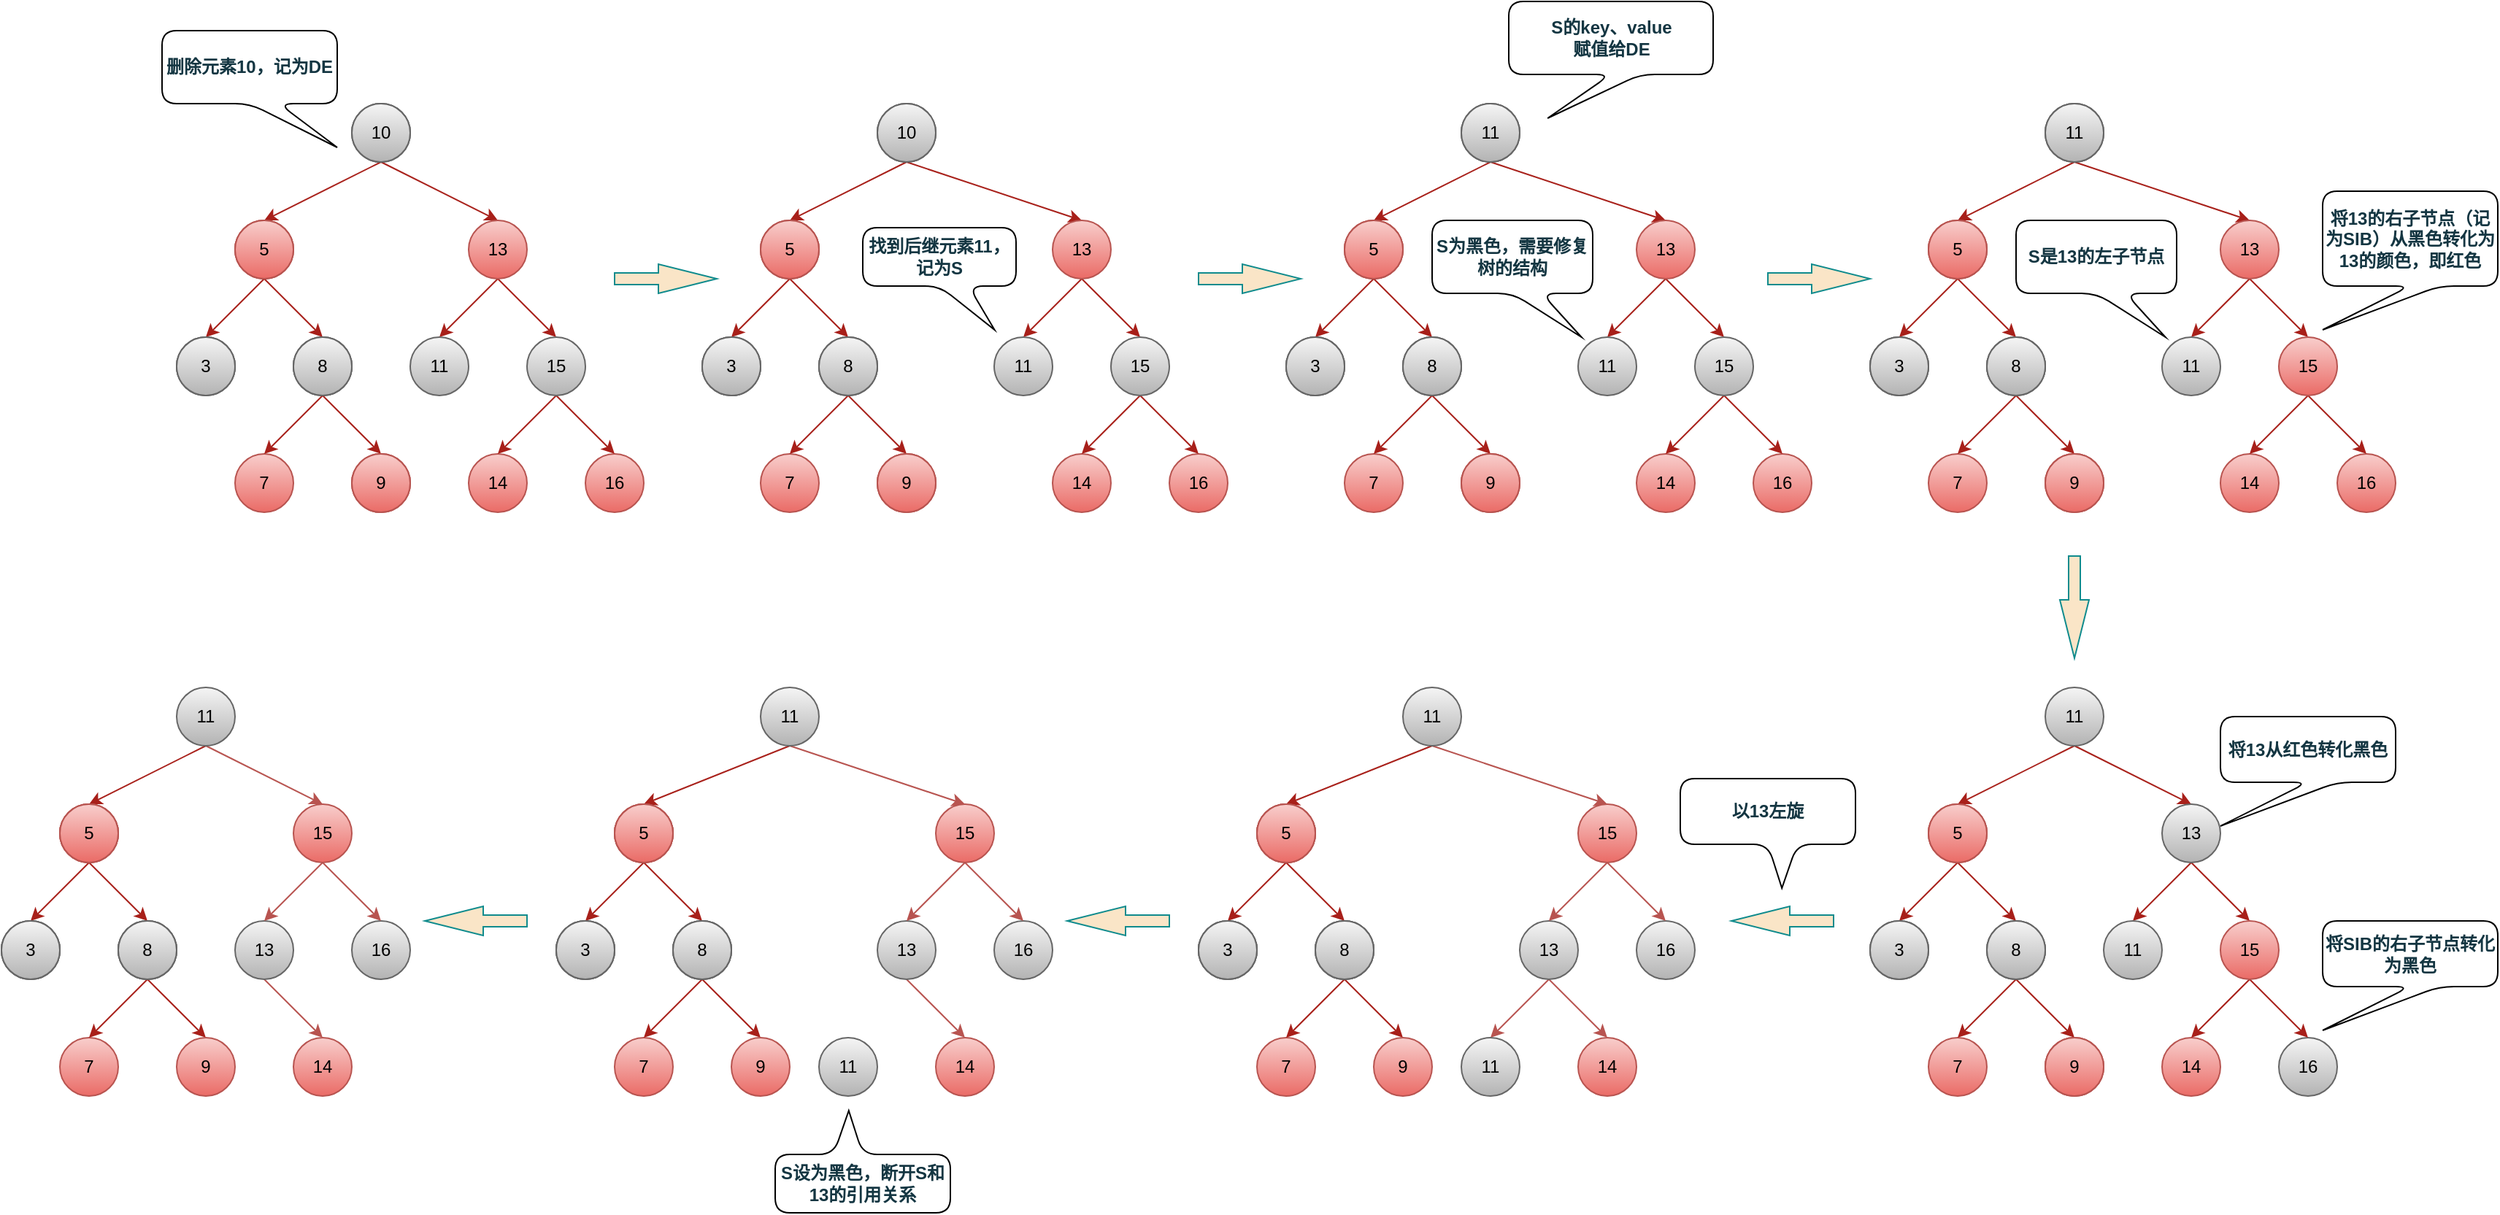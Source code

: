<mxfile version="14.9.1" type="github" pages="2">
  <diagram id="zSv5-vx9SNb6p68CBVvS" name="第 1 页">
    <mxGraphModel dx="608" dy="-647" grid="1" gridSize="10" guides="1" tooltips="1" connect="1" arrows="1" fold="1" page="0" pageScale="1" pageWidth="827" pageHeight="1169" math="0" shadow="0">
      <root>
        <mxCell id="0" />
        <mxCell id="1" parent="0" />
        <mxCell id="WhhTYZKKSws41wjF8HKO-1" style="edgeStyle=none;rounded=1;sketch=0;orthogonalLoop=1;jettySize=auto;html=1;exitX=0.5;exitY=1;exitDx=0;exitDy=0;entryX=0.5;entryY=0;entryDx=0;entryDy=0;fontColor=#143642;strokeColor=#A8201A;fillColor=#FAE5C7;" edge="1" parent="1" source="WhhTYZKKSws41wjF8HKO-2" target="WhhTYZKKSws41wjF8HKO-14">
          <mxGeometry relative="1" as="geometry" />
        </mxCell>
        <mxCell id="WhhTYZKKSws41wjF8HKO-2" value="10" style="ellipse;whiteSpace=wrap;html=1;aspect=fixed;fillColor=#f5f5f5;strokeColor=#666666;gradientColor=#b3b3b3;" vertex="1" parent="1">
          <mxGeometry x="960" y="1480" width="40" height="40" as="geometry" />
        </mxCell>
        <mxCell id="WhhTYZKKSws41wjF8HKO-3" value="7" style="ellipse;whiteSpace=wrap;html=1;aspect=fixed;fillColor=#f8cecc;strokeColor=#b85450;gradientColor=#ea6b66;" vertex="1" parent="1">
          <mxGeometry x="880" y="1720" width="40" height="40" as="geometry" />
        </mxCell>
        <mxCell id="WhhTYZKKSws41wjF8HKO-4" value="3" style="ellipse;whiteSpace=wrap;html=1;aspect=fixed;fillColor=#f5f5f5;strokeColor=#666666;gradientColor=#b3b3b3;" vertex="1" parent="1">
          <mxGeometry x="840" y="1640" width="40" height="40" as="geometry" />
        </mxCell>
        <mxCell id="WhhTYZKKSws41wjF8HKO-5" value="9" style="ellipse;whiteSpace=wrap;html=1;aspect=fixed;fillColor=#f8cecc;strokeColor=#b85450;gradientColor=#ea6b66;" vertex="1" parent="1">
          <mxGeometry x="960" y="1720" width="40" height="40" as="geometry" />
        </mxCell>
        <mxCell id="WhhTYZKKSws41wjF8HKO-6" value="8" style="ellipse;whiteSpace=wrap;html=1;aspect=fixed;fillColor=#f5f5f5;strokeColor=#666666;gradientColor=#b3b3b3;" vertex="1" parent="1">
          <mxGeometry x="920" y="1640" width="40" height="40" as="geometry" />
        </mxCell>
        <mxCell id="WhhTYZKKSws41wjF8HKO-7" style="edgeStyle=none;rounded=1;sketch=0;orthogonalLoop=1;jettySize=auto;html=1;exitX=0.5;exitY=1;exitDx=0;exitDy=0;entryX=0.5;entryY=0;entryDx=0;entryDy=0;fontColor=#143642;strokeColor=#A8201A;fillColor=#FAE5C7;" edge="1" parent="1" source="WhhTYZKKSws41wjF8HKO-9" target="WhhTYZKKSws41wjF8HKO-4">
          <mxGeometry x="800" y="1480" as="geometry" />
        </mxCell>
        <mxCell id="WhhTYZKKSws41wjF8HKO-8" style="edgeStyle=none;rounded=1;sketch=0;orthogonalLoop=1;jettySize=auto;html=1;exitX=0.5;exitY=1;exitDx=0;exitDy=0;entryX=0.5;entryY=0;entryDx=0;entryDy=0;fontColor=#143642;strokeColor=#A8201A;fillColor=#FAE5C7;" edge="1" parent="1" source="WhhTYZKKSws41wjF8HKO-9" target="WhhTYZKKSws41wjF8HKO-6">
          <mxGeometry x="800" y="1480" as="geometry" />
        </mxCell>
        <mxCell id="WhhTYZKKSws41wjF8HKO-9" value="5" style="ellipse;whiteSpace=wrap;html=1;aspect=fixed;fillColor=#f8cecc;strokeColor=#b85450;gradientColor=#ea6b66;" vertex="1" parent="1">
          <mxGeometry x="880" y="1560" width="40" height="40" as="geometry" />
        </mxCell>
        <mxCell id="WhhTYZKKSws41wjF8HKO-10" style="rounded=1;sketch=0;orthogonalLoop=1;jettySize=auto;html=1;exitX=0.5;exitY=1;exitDx=0;exitDy=0;entryX=0.5;entryY=0;entryDx=0;entryDy=0;fontColor=#143642;strokeColor=#A8201A;fillColor=#FAE5C7;" edge="1" parent="1" source="WhhTYZKKSws41wjF8HKO-2" target="WhhTYZKKSws41wjF8HKO-9">
          <mxGeometry x="800" y="1480" as="geometry" />
        </mxCell>
        <mxCell id="WhhTYZKKSws41wjF8HKO-11" value="16" style="ellipse;whiteSpace=wrap;html=1;aspect=fixed;fillColor=#f8cecc;strokeColor=#b85450;gradientColor=#ea6b66;" vertex="1" parent="1">
          <mxGeometry x="1120" y="1720" width="40" height="40" as="geometry" />
        </mxCell>
        <mxCell id="WhhTYZKKSws41wjF8HKO-12" style="edgeStyle=none;rounded=1;sketch=0;orthogonalLoop=1;jettySize=auto;html=1;exitX=0.5;exitY=1;exitDx=0;exitDy=0;entryX=0.5;entryY=0;entryDx=0;entryDy=0;fontColor=#143642;strokeColor=#A8201A;fillColor=#FAE5C7;" edge="1" parent="1" source="WhhTYZKKSws41wjF8HKO-14" target="WhhTYZKKSws41wjF8HKO-15">
          <mxGeometry relative="1" as="geometry" />
        </mxCell>
        <mxCell id="WhhTYZKKSws41wjF8HKO-13" style="edgeStyle=none;rounded=1;sketch=0;orthogonalLoop=1;jettySize=auto;html=1;exitX=0.5;exitY=1;exitDx=0;exitDy=0;entryX=0.5;entryY=0;entryDx=0;entryDy=0;fontColor=#143642;strokeColor=#A8201A;fillColor=#FAE5C7;" edge="1" parent="1" source="WhhTYZKKSws41wjF8HKO-14" target="WhhTYZKKSws41wjF8HKO-31">
          <mxGeometry relative="1" as="geometry" />
        </mxCell>
        <mxCell id="WhhTYZKKSws41wjF8HKO-14" value="13" style="ellipse;whiteSpace=wrap;html=1;aspect=fixed;gradientColor=#ea6b66;fillColor=#f8cecc;strokeColor=#b85450;" vertex="1" parent="1">
          <mxGeometry x="1040" y="1560" width="40" height="40" as="geometry" />
        </mxCell>
        <mxCell id="WhhTYZKKSws41wjF8HKO-15" value="11" style="ellipse;whiteSpace=wrap;html=1;aspect=fixed;fillColor=#f5f5f5;strokeColor=#666666;gradientColor=#b3b3b3;" vertex="1" parent="1">
          <mxGeometry x="1000" y="1640" width="40" height="40" as="geometry" />
        </mxCell>
        <mxCell id="WhhTYZKKSws41wjF8HKO-16" value="10" style="ellipse;whiteSpace=wrap;html=1;aspect=fixed;fillColor=#f5f5f5;strokeColor=#666666;gradientColor=#b3b3b3;" vertex="1" parent="1">
          <mxGeometry x="960" y="1480" width="40" height="40" as="geometry" />
        </mxCell>
        <mxCell id="WhhTYZKKSws41wjF8HKO-17" value="5" style="ellipse;whiteSpace=wrap;html=1;aspect=fixed;fillColor=#f8cecc;strokeColor=#b85450;gradientColor=#ea6b66;" vertex="1" parent="1">
          <mxGeometry x="880" y="1560" width="40" height="40" as="geometry" />
        </mxCell>
        <mxCell id="WhhTYZKKSws41wjF8HKO-18" value="3" style="ellipse;whiteSpace=wrap;html=1;aspect=fixed;fillColor=#f5f5f5;strokeColor=#666666;gradientColor=#b3b3b3;" vertex="1" parent="1">
          <mxGeometry x="840" y="1640" width="40" height="40" as="geometry" />
        </mxCell>
        <mxCell id="WhhTYZKKSws41wjF8HKO-19" value="8" style="ellipse;whiteSpace=wrap;html=1;aspect=fixed;fillColor=#f5f5f5;strokeColor=#666666;gradientColor=#b3b3b3;" vertex="1" parent="1">
          <mxGeometry x="920" y="1640" width="40" height="40" as="geometry" />
        </mxCell>
        <mxCell id="WhhTYZKKSws41wjF8HKO-20" value="9" style="ellipse;whiteSpace=wrap;html=1;aspect=fixed;fillColor=#f8cecc;strokeColor=#b85450;gradientColor=#ea6b66;" vertex="1" parent="1">
          <mxGeometry x="960" y="1720" width="40" height="40" as="geometry" />
        </mxCell>
        <mxCell id="WhhTYZKKSws41wjF8HKO-21" value="10" style="ellipse;whiteSpace=wrap;html=1;aspect=fixed;fillColor=#f5f5f5;strokeColor=#666666;gradientColor=#b3b3b3;" vertex="1" parent="1">
          <mxGeometry x="960" y="1480" width="40" height="40" as="geometry" />
        </mxCell>
        <mxCell id="WhhTYZKKSws41wjF8HKO-22" value="5" style="ellipse;whiteSpace=wrap;html=1;aspect=fixed;fillColor=#f8cecc;strokeColor=#b85450;gradientColor=#ea6b66;" vertex="1" parent="1">
          <mxGeometry x="880" y="1560" width="40" height="40" as="geometry" />
        </mxCell>
        <mxCell id="WhhTYZKKSws41wjF8HKO-23" value="3" style="ellipse;whiteSpace=wrap;html=1;aspect=fixed;fillColor=#f5f5f5;strokeColor=#666666;gradientColor=#b3b3b3;" vertex="1" parent="1">
          <mxGeometry x="840" y="1640" width="40" height="40" as="geometry" />
        </mxCell>
        <mxCell id="WhhTYZKKSws41wjF8HKO-24" style="edgeStyle=none;rounded=0;orthogonalLoop=1;jettySize=auto;html=1;exitX=0.5;exitY=1;exitDx=0;exitDy=0;entryX=0.5;entryY=0;entryDx=0;entryDy=0;strokeColor=#A8201A;" edge="1" parent="1" source="WhhTYZKKSws41wjF8HKO-26" target="WhhTYZKKSws41wjF8HKO-3">
          <mxGeometry relative="1" as="geometry" />
        </mxCell>
        <mxCell id="WhhTYZKKSws41wjF8HKO-25" style="edgeStyle=none;rounded=0;orthogonalLoop=1;jettySize=auto;html=1;exitX=0.5;exitY=1;exitDx=0;exitDy=0;entryX=0.5;entryY=0;entryDx=0;entryDy=0;strokeColor=#A8201A;" edge="1" parent="1" source="WhhTYZKKSws41wjF8HKO-26" target="WhhTYZKKSws41wjF8HKO-27">
          <mxGeometry relative="1" as="geometry" />
        </mxCell>
        <mxCell id="WhhTYZKKSws41wjF8HKO-26" value="8" style="ellipse;whiteSpace=wrap;html=1;aspect=fixed;fillColor=#f5f5f5;strokeColor=#666666;gradientColor=#b3b3b3;" vertex="1" parent="1">
          <mxGeometry x="920" y="1640" width="40" height="40" as="geometry" />
        </mxCell>
        <mxCell id="WhhTYZKKSws41wjF8HKO-27" value="9" style="ellipse;whiteSpace=wrap;html=1;aspect=fixed;fillColor=#f8cecc;strokeColor=#b85450;gradientColor=#ea6b66;" vertex="1" parent="1">
          <mxGeometry x="960" y="1720" width="40" height="40" as="geometry" />
        </mxCell>
        <mxCell id="WhhTYZKKSws41wjF8HKO-28" value="14" style="ellipse;whiteSpace=wrap;html=1;aspect=fixed;fillColor=#f8cecc;strokeColor=#b85450;gradientColor=#ea6b66;" vertex="1" parent="1">
          <mxGeometry x="1040" y="1720" width="40" height="40" as="geometry" />
        </mxCell>
        <mxCell id="WhhTYZKKSws41wjF8HKO-29" style="edgeStyle=none;rounded=1;sketch=0;orthogonalLoop=1;jettySize=auto;html=1;exitX=0.5;exitY=1;exitDx=0;exitDy=0;entryX=0.5;entryY=0;entryDx=0;entryDy=0;fontColor=#143642;strokeColor=#A8201A;fillColor=#FAE5C7;" edge="1" parent="1" source="WhhTYZKKSws41wjF8HKO-31" target="WhhTYZKKSws41wjF8HKO-28">
          <mxGeometry relative="1" as="geometry" />
        </mxCell>
        <mxCell id="WhhTYZKKSws41wjF8HKO-30" style="edgeStyle=none;rounded=1;sketch=0;orthogonalLoop=1;jettySize=auto;html=1;exitX=0.5;exitY=1;exitDx=0;exitDy=0;entryX=0.5;entryY=0;entryDx=0;entryDy=0;fontColor=#143642;strokeColor=#A8201A;fillColor=#FAE5C7;" edge="1" parent="1" source="WhhTYZKKSws41wjF8HKO-31" target="WhhTYZKKSws41wjF8HKO-11">
          <mxGeometry relative="1" as="geometry" />
        </mxCell>
        <mxCell id="WhhTYZKKSws41wjF8HKO-31" value="15" style="ellipse;whiteSpace=wrap;html=1;aspect=fixed;fillColor=#f5f5f5;strokeColor=#666666;gradientColor=#b3b3b3;" vertex="1" parent="1">
          <mxGeometry x="1080" y="1640" width="40" height="40" as="geometry" />
        </mxCell>
        <mxCell id="xgy5c-ASIfdpQhYK_QIA-7" value="&lt;font color=&quot;#143642&quot;&gt;&lt;b&gt;删除元素10，记为DE&lt;/b&gt;&lt;/font&gt;" style="shape=callout;whiteSpace=wrap;html=1;perimeter=calloutPerimeter;rounded=1;position2=1;" vertex="1" parent="1">
          <mxGeometry x="830" y="1430" width="120" height="80" as="geometry" />
        </mxCell>
        <mxCell id="xgy5c-ASIfdpQhYK_QIA-8" value="" style="html=1;shadow=0;dashed=0;align=center;verticalAlign=middle;shape=mxgraph.arrows2.arrow;dy=0.6;dx=40;notch=0;rounded=1;glass=0;sketch=0;fontColor=#143642;strokeColor=#0F8B8D;fillColor=#FAE5C7;" vertex="1" parent="1">
          <mxGeometry x="1140" y="1590" width="70" height="20" as="geometry" />
        </mxCell>
        <mxCell id="xgy5c-ASIfdpQhYK_QIA-9" style="edgeStyle=none;rounded=1;sketch=0;orthogonalLoop=1;jettySize=auto;html=1;exitX=0.5;exitY=1;exitDx=0;exitDy=0;entryX=0.5;entryY=0;entryDx=0;entryDy=0;fontColor=#143642;strokeColor=#A8201A;fillColor=#FAE5C7;" edge="1" parent="1" source="xgy5c-ASIfdpQhYK_QIA-10" target="xgy5c-ASIfdpQhYK_QIA-22">
          <mxGeometry relative="1" as="geometry" />
        </mxCell>
        <mxCell id="xgy5c-ASIfdpQhYK_QIA-10" value="10" style="ellipse;whiteSpace=wrap;html=1;aspect=fixed;fillColor=#f5f5f5;strokeColor=#666666;gradientColor=#b3b3b3;" vertex="1" parent="1">
          <mxGeometry x="1320" y="1480" width="40" height="40" as="geometry" />
        </mxCell>
        <mxCell id="xgy5c-ASIfdpQhYK_QIA-11" value="7" style="ellipse;whiteSpace=wrap;html=1;aspect=fixed;fillColor=#f8cecc;strokeColor=#b85450;gradientColor=#ea6b66;" vertex="1" parent="1">
          <mxGeometry x="1240" y="1720" width="40" height="40" as="geometry" />
        </mxCell>
        <mxCell id="xgy5c-ASIfdpQhYK_QIA-12" value="3" style="ellipse;whiteSpace=wrap;html=1;aspect=fixed;fillColor=#f5f5f5;strokeColor=#666666;gradientColor=#b3b3b3;" vertex="1" parent="1">
          <mxGeometry x="1200" y="1640" width="40" height="40" as="geometry" />
        </mxCell>
        <mxCell id="xgy5c-ASIfdpQhYK_QIA-13" value="9" style="ellipse;whiteSpace=wrap;html=1;aspect=fixed;fillColor=#f8cecc;strokeColor=#b85450;gradientColor=#ea6b66;" vertex="1" parent="1">
          <mxGeometry x="1320" y="1720" width="40" height="40" as="geometry" />
        </mxCell>
        <mxCell id="xgy5c-ASIfdpQhYK_QIA-14" value="8" style="ellipse;whiteSpace=wrap;html=1;aspect=fixed;fillColor=#f5f5f5;strokeColor=#666666;gradientColor=#b3b3b3;" vertex="1" parent="1">
          <mxGeometry x="1280" y="1640" width="40" height="40" as="geometry" />
        </mxCell>
        <mxCell id="xgy5c-ASIfdpQhYK_QIA-15" style="edgeStyle=none;rounded=1;sketch=0;orthogonalLoop=1;jettySize=auto;html=1;exitX=0.5;exitY=1;exitDx=0;exitDy=0;entryX=0.5;entryY=0;entryDx=0;entryDy=0;fontColor=#143642;strokeColor=#A8201A;fillColor=#FAE5C7;" edge="1" parent="1" source="xgy5c-ASIfdpQhYK_QIA-17" target="xgy5c-ASIfdpQhYK_QIA-12">
          <mxGeometry x="1160" y="1480" as="geometry" />
        </mxCell>
        <mxCell id="xgy5c-ASIfdpQhYK_QIA-16" style="edgeStyle=none;rounded=1;sketch=0;orthogonalLoop=1;jettySize=auto;html=1;exitX=0.5;exitY=1;exitDx=0;exitDy=0;entryX=0.5;entryY=0;entryDx=0;entryDy=0;fontColor=#143642;strokeColor=#A8201A;fillColor=#FAE5C7;" edge="1" parent="1" source="xgy5c-ASIfdpQhYK_QIA-17" target="xgy5c-ASIfdpQhYK_QIA-14">
          <mxGeometry x="1160" y="1480" as="geometry" />
        </mxCell>
        <mxCell id="xgy5c-ASIfdpQhYK_QIA-17" value="5" style="ellipse;whiteSpace=wrap;html=1;aspect=fixed;fillColor=#f8cecc;strokeColor=#b85450;gradientColor=#ea6b66;" vertex="1" parent="1">
          <mxGeometry x="1240" y="1560" width="40" height="40" as="geometry" />
        </mxCell>
        <mxCell id="xgy5c-ASIfdpQhYK_QIA-18" style="rounded=1;sketch=0;orthogonalLoop=1;jettySize=auto;html=1;exitX=0.5;exitY=1;exitDx=0;exitDy=0;entryX=0.5;entryY=0;entryDx=0;entryDy=0;fontColor=#143642;strokeColor=#A8201A;fillColor=#FAE5C7;" edge="1" parent="1" source="xgy5c-ASIfdpQhYK_QIA-10" target="xgy5c-ASIfdpQhYK_QIA-17">
          <mxGeometry x="1160" y="1480" as="geometry" />
        </mxCell>
        <mxCell id="xgy5c-ASIfdpQhYK_QIA-19" value="16" style="ellipse;whiteSpace=wrap;html=1;aspect=fixed;fillColor=#f8cecc;strokeColor=#b85450;gradientColor=#ea6b66;" vertex="1" parent="1">
          <mxGeometry x="1520" y="1720" width="40" height="40" as="geometry" />
        </mxCell>
        <mxCell id="xgy5c-ASIfdpQhYK_QIA-20" style="edgeStyle=none;rounded=1;sketch=0;orthogonalLoop=1;jettySize=auto;html=1;exitX=0.5;exitY=1;exitDx=0;exitDy=0;entryX=0.5;entryY=0;entryDx=0;entryDy=0;fontColor=#143642;strokeColor=#A8201A;fillColor=#FAE5C7;" edge="1" parent="1" source="xgy5c-ASIfdpQhYK_QIA-22" target="xgy5c-ASIfdpQhYK_QIA-23">
          <mxGeometry relative="1" as="geometry" />
        </mxCell>
        <mxCell id="xgy5c-ASIfdpQhYK_QIA-21" style="edgeStyle=none;rounded=1;sketch=0;orthogonalLoop=1;jettySize=auto;html=1;exitX=0.5;exitY=1;exitDx=0;exitDy=0;entryX=0.5;entryY=0;entryDx=0;entryDy=0;fontColor=#143642;strokeColor=#A8201A;fillColor=#FAE5C7;" edge="1" parent="1" source="xgy5c-ASIfdpQhYK_QIA-22" target="xgy5c-ASIfdpQhYK_QIA-39">
          <mxGeometry relative="1" as="geometry" />
        </mxCell>
        <mxCell id="xgy5c-ASIfdpQhYK_QIA-22" value="13" style="ellipse;whiteSpace=wrap;html=1;aspect=fixed;gradientColor=#ea6b66;fillColor=#f8cecc;strokeColor=#b85450;" vertex="1" parent="1">
          <mxGeometry x="1440" y="1560" width="40" height="40" as="geometry" />
        </mxCell>
        <mxCell id="xgy5c-ASIfdpQhYK_QIA-23" value="11" style="ellipse;whiteSpace=wrap;html=1;aspect=fixed;fillColor=#f5f5f5;strokeColor=#666666;gradientColor=#b3b3b3;" vertex="1" parent="1">
          <mxGeometry x="1400" y="1640" width="40" height="40" as="geometry" />
        </mxCell>
        <mxCell id="xgy5c-ASIfdpQhYK_QIA-24" value="10" style="ellipse;whiteSpace=wrap;html=1;aspect=fixed;fillColor=#f5f5f5;strokeColor=#666666;gradientColor=#b3b3b3;" vertex="1" parent="1">
          <mxGeometry x="1320" y="1480" width="40" height="40" as="geometry" />
        </mxCell>
        <mxCell id="xgy5c-ASIfdpQhYK_QIA-25" value="5" style="ellipse;whiteSpace=wrap;html=1;aspect=fixed;fillColor=#f8cecc;strokeColor=#b85450;gradientColor=#ea6b66;" vertex="1" parent="1">
          <mxGeometry x="1240" y="1560" width="40" height="40" as="geometry" />
        </mxCell>
        <mxCell id="xgy5c-ASIfdpQhYK_QIA-26" value="3" style="ellipse;whiteSpace=wrap;html=1;aspect=fixed;fillColor=#f5f5f5;strokeColor=#666666;gradientColor=#b3b3b3;" vertex="1" parent="1">
          <mxGeometry x="1200" y="1640" width="40" height="40" as="geometry" />
        </mxCell>
        <mxCell id="xgy5c-ASIfdpQhYK_QIA-27" value="8" style="ellipse;whiteSpace=wrap;html=1;aspect=fixed;fillColor=#f5f5f5;strokeColor=#666666;gradientColor=#b3b3b3;" vertex="1" parent="1">
          <mxGeometry x="1280" y="1640" width="40" height="40" as="geometry" />
        </mxCell>
        <mxCell id="xgy5c-ASIfdpQhYK_QIA-28" value="9" style="ellipse;whiteSpace=wrap;html=1;aspect=fixed;fillColor=#f8cecc;strokeColor=#b85450;gradientColor=#ea6b66;" vertex="1" parent="1">
          <mxGeometry x="1320" y="1720" width="40" height="40" as="geometry" />
        </mxCell>
        <mxCell id="xgy5c-ASIfdpQhYK_QIA-29" value="10" style="ellipse;whiteSpace=wrap;html=1;aspect=fixed;fillColor=#f5f5f5;strokeColor=#666666;gradientColor=#b3b3b3;" vertex="1" parent="1">
          <mxGeometry x="1320" y="1480" width="40" height="40" as="geometry" />
        </mxCell>
        <mxCell id="xgy5c-ASIfdpQhYK_QIA-30" value="5" style="ellipse;whiteSpace=wrap;html=1;aspect=fixed;fillColor=#f8cecc;strokeColor=#b85450;gradientColor=#ea6b66;" vertex="1" parent="1">
          <mxGeometry x="1240" y="1560" width="40" height="40" as="geometry" />
        </mxCell>
        <mxCell id="xgy5c-ASIfdpQhYK_QIA-31" value="3" style="ellipse;whiteSpace=wrap;html=1;aspect=fixed;fillColor=#f5f5f5;strokeColor=#666666;gradientColor=#b3b3b3;" vertex="1" parent="1">
          <mxGeometry x="1200" y="1640" width="40" height="40" as="geometry" />
        </mxCell>
        <mxCell id="xgy5c-ASIfdpQhYK_QIA-32" style="edgeStyle=none;rounded=0;orthogonalLoop=1;jettySize=auto;html=1;exitX=0.5;exitY=1;exitDx=0;exitDy=0;entryX=0.5;entryY=0;entryDx=0;entryDy=0;strokeColor=#A8201A;" edge="1" parent="1" source="xgy5c-ASIfdpQhYK_QIA-34" target="xgy5c-ASIfdpQhYK_QIA-11">
          <mxGeometry relative="1" as="geometry" />
        </mxCell>
        <mxCell id="xgy5c-ASIfdpQhYK_QIA-33" style="edgeStyle=none;rounded=0;orthogonalLoop=1;jettySize=auto;html=1;exitX=0.5;exitY=1;exitDx=0;exitDy=0;entryX=0.5;entryY=0;entryDx=0;entryDy=0;strokeColor=#A8201A;" edge="1" parent="1" source="xgy5c-ASIfdpQhYK_QIA-34" target="xgy5c-ASIfdpQhYK_QIA-35">
          <mxGeometry relative="1" as="geometry" />
        </mxCell>
        <mxCell id="xgy5c-ASIfdpQhYK_QIA-34" value="8" style="ellipse;whiteSpace=wrap;html=1;aspect=fixed;fillColor=#f5f5f5;strokeColor=#666666;gradientColor=#b3b3b3;" vertex="1" parent="1">
          <mxGeometry x="1280" y="1640" width="40" height="40" as="geometry" />
        </mxCell>
        <mxCell id="xgy5c-ASIfdpQhYK_QIA-35" value="9" style="ellipse;whiteSpace=wrap;html=1;aspect=fixed;fillColor=#f8cecc;strokeColor=#b85450;gradientColor=#ea6b66;" vertex="1" parent="1">
          <mxGeometry x="1320" y="1720" width="40" height="40" as="geometry" />
        </mxCell>
        <mxCell id="xgy5c-ASIfdpQhYK_QIA-36" value="14" style="ellipse;whiteSpace=wrap;html=1;aspect=fixed;fillColor=#f8cecc;strokeColor=#b85450;gradientColor=#ea6b66;" vertex="1" parent="1">
          <mxGeometry x="1440" y="1720" width="40" height="40" as="geometry" />
        </mxCell>
        <mxCell id="xgy5c-ASIfdpQhYK_QIA-37" style="edgeStyle=none;rounded=1;sketch=0;orthogonalLoop=1;jettySize=auto;html=1;exitX=0.5;exitY=1;exitDx=0;exitDy=0;entryX=0.5;entryY=0;entryDx=0;entryDy=0;fontColor=#143642;strokeColor=#A8201A;fillColor=#FAE5C7;" edge="1" parent="1" source="xgy5c-ASIfdpQhYK_QIA-39" target="xgy5c-ASIfdpQhYK_QIA-36">
          <mxGeometry relative="1" as="geometry" />
        </mxCell>
        <mxCell id="xgy5c-ASIfdpQhYK_QIA-38" style="edgeStyle=none;rounded=1;sketch=0;orthogonalLoop=1;jettySize=auto;html=1;exitX=0.5;exitY=1;exitDx=0;exitDy=0;entryX=0.5;entryY=0;entryDx=0;entryDy=0;fontColor=#143642;strokeColor=#A8201A;fillColor=#FAE5C7;" edge="1" parent="1" source="xgy5c-ASIfdpQhYK_QIA-39" target="xgy5c-ASIfdpQhYK_QIA-19">
          <mxGeometry relative="1" as="geometry" />
        </mxCell>
        <mxCell id="xgy5c-ASIfdpQhYK_QIA-39" value="15" style="ellipse;whiteSpace=wrap;html=1;aspect=fixed;fillColor=#f5f5f5;strokeColor=#666666;gradientColor=#b3b3b3;" vertex="1" parent="1">
          <mxGeometry x="1480" y="1640" width="40" height="40" as="geometry" />
        </mxCell>
        <mxCell id="xgy5c-ASIfdpQhYK_QIA-40" value="" style="html=1;shadow=0;dashed=0;align=center;verticalAlign=middle;shape=mxgraph.arrows2.arrow;dy=0.6;dx=40;notch=0;rounded=1;glass=0;sketch=0;fontColor=#143642;strokeColor=#0F8B8D;fillColor=#FAE5C7;" vertex="1" parent="1">
          <mxGeometry x="1540" y="1590" width="70" height="20" as="geometry" />
        </mxCell>
        <mxCell id="xgy5c-ASIfdpQhYK_QIA-42" value="&lt;font color=&quot;#143642&quot;&gt;&lt;b&gt;找到后继元素11，记为S&lt;/b&gt;&lt;/font&gt;" style="shape=callout;whiteSpace=wrap;html=1;perimeter=calloutPerimeter;rounded=1;position2=0.86;" vertex="1" parent="1">
          <mxGeometry x="1310" y="1565" width="105" height="70" as="geometry" />
        </mxCell>
        <mxCell id="xgy5c-ASIfdpQhYK_QIA-43" style="edgeStyle=none;rounded=1;sketch=0;orthogonalLoop=1;jettySize=auto;html=1;exitX=0.5;exitY=1;exitDx=0;exitDy=0;entryX=0.5;entryY=0;entryDx=0;entryDy=0;fontColor=#143642;strokeColor=#A8201A;fillColor=#FAE5C7;" edge="1" parent="1" source="xgy5c-ASIfdpQhYK_QIA-44" target="xgy5c-ASIfdpQhYK_QIA-56">
          <mxGeometry relative="1" as="geometry" />
        </mxCell>
        <mxCell id="xgy5c-ASIfdpQhYK_QIA-44" value="10" style="ellipse;whiteSpace=wrap;html=1;aspect=fixed;fillColor=#f5f5f5;strokeColor=#666666;gradientColor=#b3b3b3;" vertex="1" parent="1">
          <mxGeometry x="1720" y="1480" width="40" height="40" as="geometry" />
        </mxCell>
        <mxCell id="xgy5c-ASIfdpQhYK_QIA-45" value="7" style="ellipse;whiteSpace=wrap;html=1;aspect=fixed;fillColor=#f8cecc;strokeColor=#b85450;gradientColor=#ea6b66;" vertex="1" parent="1">
          <mxGeometry x="1640" y="1720" width="40" height="40" as="geometry" />
        </mxCell>
        <mxCell id="xgy5c-ASIfdpQhYK_QIA-46" value="3" style="ellipse;whiteSpace=wrap;html=1;aspect=fixed;fillColor=#f5f5f5;strokeColor=#666666;gradientColor=#b3b3b3;" vertex="1" parent="1">
          <mxGeometry x="1600" y="1640" width="40" height="40" as="geometry" />
        </mxCell>
        <mxCell id="xgy5c-ASIfdpQhYK_QIA-47" value="9" style="ellipse;whiteSpace=wrap;html=1;aspect=fixed;fillColor=#f8cecc;strokeColor=#b85450;gradientColor=#ea6b66;" vertex="1" parent="1">
          <mxGeometry x="1720" y="1720" width="40" height="40" as="geometry" />
        </mxCell>
        <mxCell id="xgy5c-ASIfdpQhYK_QIA-48" value="8" style="ellipse;whiteSpace=wrap;html=1;aspect=fixed;fillColor=#f5f5f5;strokeColor=#666666;gradientColor=#b3b3b3;" vertex="1" parent="1">
          <mxGeometry x="1680" y="1640" width="40" height="40" as="geometry" />
        </mxCell>
        <mxCell id="xgy5c-ASIfdpQhYK_QIA-49" style="edgeStyle=none;rounded=1;sketch=0;orthogonalLoop=1;jettySize=auto;html=1;exitX=0.5;exitY=1;exitDx=0;exitDy=0;entryX=0.5;entryY=0;entryDx=0;entryDy=0;fontColor=#143642;strokeColor=#A8201A;fillColor=#FAE5C7;" edge="1" parent="1" source="xgy5c-ASIfdpQhYK_QIA-51" target="xgy5c-ASIfdpQhYK_QIA-46">
          <mxGeometry x="1560" y="1480" as="geometry" />
        </mxCell>
        <mxCell id="xgy5c-ASIfdpQhYK_QIA-50" style="edgeStyle=none;rounded=1;sketch=0;orthogonalLoop=1;jettySize=auto;html=1;exitX=0.5;exitY=1;exitDx=0;exitDy=0;entryX=0.5;entryY=0;entryDx=0;entryDy=0;fontColor=#143642;strokeColor=#A8201A;fillColor=#FAE5C7;" edge="1" parent="1" source="xgy5c-ASIfdpQhYK_QIA-51" target="xgy5c-ASIfdpQhYK_QIA-48">
          <mxGeometry x="1560" y="1480" as="geometry" />
        </mxCell>
        <mxCell id="xgy5c-ASIfdpQhYK_QIA-51" value="5" style="ellipse;whiteSpace=wrap;html=1;aspect=fixed;fillColor=#f8cecc;strokeColor=#b85450;gradientColor=#ea6b66;" vertex="1" parent="1">
          <mxGeometry x="1640" y="1560" width="40" height="40" as="geometry" />
        </mxCell>
        <mxCell id="xgy5c-ASIfdpQhYK_QIA-52" style="rounded=1;sketch=0;orthogonalLoop=1;jettySize=auto;html=1;exitX=0.5;exitY=1;exitDx=0;exitDy=0;entryX=0.5;entryY=0;entryDx=0;entryDy=0;fontColor=#143642;strokeColor=#A8201A;fillColor=#FAE5C7;" edge="1" parent="1" source="xgy5c-ASIfdpQhYK_QIA-44" target="xgy5c-ASIfdpQhYK_QIA-51">
          <mxGeometry x="1560" y="1480" as="geometry" />
        </mxCell>
        <mxCell id="xgy5c-ASIfdpQhYK_QIA-53" value="16" style="ellipse;whiteSpace=wrap;html=1;aspect=fixed;fillColor=#f8cecc;strokeColor=#b85450;gradientColor=#ea6b66;" vertex="1" parent="1">
          <mxGeometry x="1920" y="1720" width="40" height="40" as="geometry" />
        </mxCell>
        <mxCell id="xgy5c-ASIfdpQhYK_QIA-54" style="edgeStyle=none;rounded=1;sketch=0;orthogonalLoop=1;jettySize=auto;html=1;exitX=0.5;exitY=1;exitDx=0;exitDy=0;entryX=0.5;entryY=0;entryDx=0;entryDy=0;fontColor=#143642;strokeColor=#A8201A;fillColor=#FAE5C7;" edge="1" parent="1" source="xgy5c-ASIfdpQhYK_QIA-56" target="xgy5c-ASIfdpQhYK_QIA-57">
          <mxGeometry relative="1" as="geometry" />
        </mxCell>
        <mxCell id="xgy5c-ASIfdpQhYK_QIA-55" style="edgeStyle=none;rounded=1;sketch=0;orthogonalLoop=1;jettySize=auto;html=1;exitX=0.5;exitY=1;exitDx=0;exitDy=0;entryX=0.5;entryY=0;entryDx=0;entryDy=0;fontColor=#143642;strokeColor=#A8201A;fillColor=#FAE5C7;" edge="1" parent="1" source="xgy5c-ASIfdpQhYK_QIA-56" target="xgy5c-ASIfdpQhYK_QIA-73">
          <mxGeometry relative="1" as="geometry" />
        </mxCell>
        <mxCell id="xgy5c-ASIfdpQhYK_QIA-56" value="13" style="ellipse;whiteSpace=wrap;html=1;aspect=fixed;gradientColor=#ea6b66;fillColor=#f8cecc;strokeColor=#b85450;" vertex="1" parent="1">
          <mxGeometry x="1840" y="1560" width="40" height="40" as="geometry" />
        </mxCell>
        <mxCell id="xgy5c-ASIfdpQhYK_QIA-57" value="11" style="ellipse;whiteSpace=wrap;html=1;aspect=fixed;fillColor=#f5f5f5;strokeColor=#666666;gradientColor=#b3b3b3;" vertex="1" parent="1">
          <mxGeometry x="1800" y="1640" width="40" height="40" as="geometry" />
        </mxCell>
        <mxCell id="xgy5c-ASIfdpQhYK_QIA-58" value="10" style="ellipse;whiteSpace=wrap;html=1;aspect=fixed;fillColor=#f5f5f5;strokeColor=#666666;gradientColor=#b3b3b3;" vertex="1" parent="1">
          <mxGeometry x="1720" y="1480" width="40" height="40" as="geometry" />
        </mxCell>
        <mxCell id="xgy5c-ASIfdpQhYK_QIA-59" value="5" style="ellipse;whiteSpace=wrap;html=1;aspect=fixed;fillColor=#f8cecc;strokeColor=#b85450;gradientColor=#ea6b66;" vertex="1" parent="1">
          <mxGeometry x="1640" y="1560" width="40" height="40" as="geometry" />
        </mxCell>
        <mxCell id="xgy5c-ASIfdpQhYK_QIA-60" value="3" style="ellipse;whiteSpace=wrap;html=1;aspect=fixed;fillColor=#f5f5f5;strokeColor=#666666;gradientColor=#b3b3b3;" vertex="1" parent="1">
          <mxGeometry x="1600" y="1640" width="40" height="40" as="geometry" />
        </mxCell>
        <mxCell id="xgy5c-ASIfdpQhYK_QIA-61" value="8" style="ellipse;whiteSpace=wrap;html=1;aspect=fixed;fillColor=#f5f5f5;strokeColor=#666666;gradientColor=#b3b3b3;" vertex="1" parent="1">
          <mxGeometry x="1680" y="1640" width="40" height="40" as="geometry" />
        </mxCell>
        <mxCell id="xgy5c-ASIfdpQhYK_QIA-62" value="9" style="ellipse;whiteSpace=wrap;html=1;aspect=fixed;fillColor=#f8cecc;strokeColor=#b85450;gradientColor=#ea6b66;" vertex="1" parent="1">
          <mxGeometry x="1720" y="1720" width="40" height="40" as="geometry" />
        </mxCell>
        <mxCell id="xgy5c-ASIfdpQhYK_QIA-63" value="11" style="ellipse;whiteSpace=wrap;html=1;aspect=fixed;fillColor=#f5f5f5;strokeColor=#666666;gradientColor=#b3b3b3;" vertex="1" parent="1">
          <mxGeometry x="1720" y="1480" width="40" height="40" as="geometry" />
        </mxCell>
        <mxCell id="xgy5c-ASIfdpQhYK_QIA-64" value="5" style="ellipse;whiteSpace=wrap;html=1;aspect=fixed;fillColor=#f8cecc;strokeColor=#b85450;gradientColor=#ea6b66;" vertex="1" parent="1">
          <mxGeometry x="1640" y="1560" width="40" height="40" as="geometry" />
        </mxCell>
        <mxCell id="xgy5c-ASIfdpQhYK_QIA-65" value="3" style="ellipse;whiteSpace=wrap;html=1;aspect=fixed;fillColor=#f5f5f5;strokeColor=#666666;gradientColor=#b3b3b3;" vertex="1" parent="1">
          <mxGeometry x="1600" y="1640" width="40" height="40" as="geometry" />
        </mxCell>
        <mxCell id="xgy5c-ASIfdpQhYK_QIA-66" style="edgeStyle=none;rounded=0;orthogonalLoop=1;jettySize=auto;html=1;exitX=0.5;exitY=1;exitDx=0;exitDy=0;entryX=0.5;entryY=0;entryDx=0;entryDy=0;strokeColor=#A8201A;" edge="1" parent="1" source="xgy5c-ASIfdpQhYK_QIA-68" target="xgy5c-ASIfdpQhYK_QIA-45">
          <mxGeometry relative="1" as="geometry" />
        </mxCell>
        <mxCell id="xgy5c-ASIfdpQhYK_QIA-67" style="edgeStyle=none;rounded=0;orthogonalLoop=1;jettySize=auto;html=1;exitX=0.5;exitY=1;exitDx=0;exitDy=0;entryX=0.5;entryY=0;entryDx=0;entryDy=0;strokeColor=#A8201A;" edge="1" parent="1" source="xgy5c-ASIfdpQhYK_QIA-68" target="xgy5c-ASIfdpQhYK_QIA-69">
          <mxGeometry relative="1" as="geometry" />
        </mxCell>
        <mxCell id="xgy5c-ASIfdpQhYK_QIA-68" value="8" style="ellipse;whiteSpace=wrap;html=1;aspect=fixed;fillColor=#f5f5f5;strokeColor=#666666;gradientColor=#b3b3b3;" vertex="1" parent="1">
          <mxGeometry x="1680" y="1640" width="40" height="40" as="geometry" />
        </mxCell>
        <mxCell id="xgy5c-ASIfdpQhYK_QIA-69" value="9" style="ellipse;whiteSpace=wrap;html=1;aspect=fixed;fillColor=#f8cecc;strokeColor=#b85450;gradientColor=#ea6b66;" vertex="1" parent="1">
          <mxGeometry x="1720" y="1720" width="40" height="40" as="geometry" />
        </mxCell>
        <mxCell id="xgy5c-ASIfdpQhYK_QIA-70" value="14" style="ellipse;whiteSpace=wrap;html=1;aspect=fixed;fillColor=#f8cecc;strokeColor=#b85450;gradientColor=#ea6b66;" vertex="1" parent="1">
          <mxGeometry x="1840" y="1720" width="40" height="40" as="geometry" />
        </mxCell>
        <mxCell id="xgy5c-ASIfdpQhYK_QIA-71" style="edgeStyle=none;rounded=1;sketch=0;orthogonalLoop=1;jettySize=auto;html=1;exitX=0.5;exitY=1;exitDx=0;exitDy=0;entryX=0.5;entryY=0;entryDx=0;entryDy=0;fontColor=#143642;strokeColor=#A8201A;fillColor=#FAE5C7;" edge="1" parent="1" source="xgy5c-ASIfdpQhYK_QIA-73" target="xgy5c-ASIfdpQhYK_QIA-70">
          <mxGeometry relative="1" as="geometry" />
        </mxCell>
        <mxCell id="xgy5c-ASIfdpQhYK_QIA-72" style="edgeStyle=none;rounded=1;sketch=0;orthogonalLoop=1;jettySize=auto;html=1;exitX=0.5;exitY=1;exitDx=0;exitDy=0;entryX=0.5;entryY=0;entryDx=0;entryDy=0;fontColor=#143642;strokeColor=#A8201A;fillColor=#FAE5C7;" edge="1" parent="1" source="xgy5c-ASIfdpQhYK_QIA-73" target="xgy5c-ASIfdpQhYK_QIA-53">
          <mxGeometry relative="1" as="geometry" />
        </mxCell>
        <mxCell id="xgy5c-ASIfdpQhYK_QIA-73" value="15" style="ellipse;whiteSpace=wrap;html=1;aspect=fixed;fillColor=#f5f5f5;strokeColor=#666666;gradientColor=#b3b3b3;" vertex="1" parent="1">
          <mxGeometry x="1880" y="1640" width="40" height="40" as="geometry" />
        </mxCell>
        <mxCell id="xgy5c-ASIfdpQhYK_QIA-74" value="&lt;font color=&quot;#143642&quot;&gt;&lt;b&gt;S的key、value&lt;br&gt;赋值给DE&lt;/b&gt;&lt;/font&gt;" style="shape=callout;whiteSpace=wrap;html=1;perimeter=calloutPerimeter;rounded=1;position2=0.19;" vertex="1" parent="1">
          <mxGeometry x="1752.5" y="1410" width="140" height="80" as="geometry" />
        </mxCell>
        <mxCell id="xgy5c-ASIfdpQhYK_QIA-112" value="&lt;font color=&quot;#143642&quot;&gt;&lt;b&gt;S为黑色，需要修复树的结构&lt;/b&gt;&lt;/font&gt;" style="shape=callout;whiteSpace=wrap;html=1;perimeter=calloutPerimeter;rounded=1;position2=0.93;" vertex="1" parent="1">
          <mxGeometry x="1700" y="1560" width="110" height="80" as="geometry" />
        </mxCell>
        <mxCell id="xgy5c-ASIfdpQhYK_QIA-113" style="edgeStyle=none;rounded=1;sketch=0;orthogonalLoop=1;jettySize=auto;html=1;exitX=0.5;exitY=1;exitDx=0;exitDy=0;entryX=0.5;entryY=0;entryDx=0;entryDy=0;fontColor=#143642;strokeColor=#A8201A;fillColor=#FAE5C7;" edge="1" parent="1" source="xgy5c-ASIfdpQhYK_QIA-114" target="xgy5c-ASIfdpQhYK_QIA-126">
          <mxGeometry relative="1" as="geometry" />
        </mxCell>
        <mxCell id="xgy5c-ASIfdpQhYK_QIA-114" value="10" style="ellipse;whiteSpace=wrap;html=1;aspect=fixed;fillColor=#f5f5f5;strokeColor=#666666;gradientColor=#b3b3b3;" vertex="1" parent="1">
          <mxGeometry x="2120" y="1480" width="40" height="40" as="geometry" />
        </mxCell>
        <mxCell id="xgy5c-ASIfdpQhYK_QIA-115" value="7" style="ellipse;whiteSpace=wrap;html=1;aspect=fixed;fillColor=#f8cecc;strokeColor=#b85450;gradientColor=#ea6b66;" vertex="1" parent="1">
          <mxGeometry x="2040" y="1720" width="40" height="40" as="geometry" />
        </mxCell>
        <mxCell id="xgy5c-ASIfdpQhYK_QIA-116" value="3" style="ellipse;whiteSpace=wrap;html=1;aspect=fixed;fillColor=#f5f5f5;strokeColor=#666666;gradientColor=#b3b3b3;" vertex="1" parent="1">
          <mxGeometry x="2000" y="1640" width="40" height="40" as="geometry" />
        </mxCell>
        <mxCell id="xgy5c-ASIfdpQhYK_QIA-117" value="9" style="ellipse;whiteSpace=wrap;html=1;aspect=fixed;fillColor=#f8cecc;strokeColor=#b85450;gradientColor=#ea6b66;" vertex="1" parent="1">
          <mxGeometry x="2120" y="1720" width="40" height="40" as="geometry" />
        </mxCell>
        <mxCell id="xgy5c-ASIfdpQhYK_QIA-118" value="8" style="ellipse;whiteSpace=wrap;html=1;aspect=fixed;fillColor=#f5f5f5;strokeColor=#666666;gradientColor=#b3b3b3;" vertex="1" parent="1">
          <mxGeometry x="2080" y="1640" width="40" height="40" as="geometry" />
        </mxCell>
        <mxCell id="xgy5c-ASIfdpQhYK_QIA-119" style="edgeStyle=none;rounded=1;sketch=0;orthogonalLoop=1;jettySize=auto;html=1;exitX=0.5;exitY=1;exitDx=0;exitDy=0;entryX=0.5;entryY=0;entryDx=0;entryDy=0;fontColor=#143642;strokeColor=#A8201A;fillColor=#FAE5C7;" edge="1" parent="1" source="xgy5c-ASIfdpQhYK_QIA-121" target="xgy5c-ASIfdpQhYK_QIA-116">
          <mxGeometry x="1960" y="1480" as="geometry" />
        </mxCell>
        <mxCell id="xgy5c-ASIfdpQhYK_QIA-120" style="edgeStyle=none;rounded=1;sketch=0;orthogonalLoop=1;jettySize=auto;html=1;exitX=0.5;exitY=1;exitDx=0;exitDy=0;entryX=0.5;entryY=0;entryDx=0;entryDy=0;fontColor=#143642;strokeColor=#A8201A;fillColor=#FAE5C7;" edge="1" parent="1" source="xgy5c-ASIfdpQhYK_QIA-121" target="xgy5c-ASIfdpQhYK_QIA-118">
          <mxGeometry x="1960" y="1480" as="geometry" />
        </mxCell>
        <mxCell id="xgy5c-ASIfdpQhYK_QIA-121" value="5" style="ellipse;whiteSpace=wrap;html=1;aspect=fixed;fillColor=#f8cecc;strokeColor=#b85450;gradientColor=#ea6b66;" vertex="1" parent="1">
          <mxGeometry x="2040" y="1560" width="40" height="40" as="geometry" />
        </mxCell>
        <mxCell id="xgy5c-ASIfdpQhYK_QIA-122" style="rounded=1;sketch=0;orthogonalLoop=1;jettySize=auto;html=1;exitX=0.5;exitY=1;exitDx=0;exitDy=0;entryX=0.5;entryY=0;entryDx=0;entryDy=0;fontColor=#143642;strokeColor=#A8201A;fillColor=#FAE5C7;" edge="1" parent="1" source="xgy5c-ASIfdpQhYK_QIA-114" target="xgy5c-ASIfdpQhYK_QIA-121">
          <mxGeometry x="1960" y="1480" as="geometry" />
        </mxCell>
        <mxCell id="xgy5c-ASIfdpQhYK_QIA-123" value="16" style="ellipse;whiteSpace=wrap;html=1;aspect=fixed;fillColor=#f8cecc;strokeColor=#b85450;gradientColor=#ea6b66;" vertex="1" parent="1">
          <mxGeometry x="2320" y="1720" width="40" height="40" as="geometry" />
        </mxCell>
        <mxCell id="xgy5c-ASIfdpQhYK_QIA-124" style="edgeStyle=none;rounded=1;sketch=0;orthogonalLoop=1;jettySize=auto;html=1;exitX=0.5;exitY=1;exitDx=0;exitDy=0;entryX=0.5;entryY=0;entryDx=0;entryDy=0;fontColor=#143642;strokeColor=#A8201A;fillColor=#FAE5C7;" edge="1" parent="1" source="xgy5c-ASIfdpQhYK_QIA-126" target="xgy5c-ASIfdpQhYK_QIA-127">
          <mxGeometry relative="1" as="geometry" />
        </mxCell>
        <mxCell id="xgy5c-ASIfdpQhYK_QIA-125" style="edgeStyle=none;rounded=1;sketch=0;orthogonalLoop=1;jettySize=auto;html=1;exitX=0.5;exitY=1;exitDx=0;exitDy=0;entryX=0.5;entryY=0;entryDx=0;entryDy=0;fontColor=#143642;strokeColor=#A8201A;fillColor=#FAE5C7;" edge="1" parent="1" source="xgy5c-ASIfdpQhYK_QIA-126" target="xgy5c-ASIfdpQhYK_QIA-143">
          <mxGeometry relative="1" as="geometry" />
        </mxCell>
        <mxCell id="xgy5c-ASIfdpQhYK_QIA-126" value="13" style="ellipse;whiteSpace=wrap;html=1;aspect=fixed;gradientColor=#ea6b66;fillColor=#f8cecc;strokeColor=#b85450;" vertex="1" parent="1">
          <mxGeometry x="2240" y="1560" width="40" height="40" as="geometry" />
        </mxCell>
        <mxCell id="xgy5c-ASIfdpQhYK_QIA-127" value="11" style="ellipse;whiteSpace=wrap;html=1;aspect=fixed;fillColor=#f5f5f5;strokeColor=#666666;gradientColor=#b3b3b3;" vertex="1" parent="1">
          <mxGeometry x="2200" y="1640" width="40" height="40" as="geometry" />
        </mxCell>
        <mxCell id="xgy5c-ASIfdpQhYK_QIA-128" value="10" style="ellipse;whiteSpace=wrap;html=1;aspect=fixed;fillColor=#f5f5f5;strokeColor=#666666;gradientColor=#b3b3b3;" vertex="1" parent="1">
          <mxGeometry x="2120" y="1480" width="40" height="40" as="geometry" />
        </mxCell>
        <mxCell id="xgy5c-ASIfdpQhYK_QIA-129" value="5" style="ellipse;whiteSpace=wrap;html=1;aspect=fixed;fillColor=#f8cecc;strokeColor=#b85450;gradientColor=#ea6b66;" vertex="1" parent="1">
          <mxGeometry x="2040" y="1560" width="40" height="40" as="geometry" />
        </mxCell>
        <mxCell id="xgy5c-ASIfdpQhYK_QIA-130" value="3" style="ellipse;whiteSpace=wrap;html=1;aspect=fixed;fillColor=#f5f5f5;strokeColor=#666666;gradientColor=#b3b3b3;" vertex="1" parent="1">
          <mxGeometry x="2000" y="1640" width="40" height="40" as="geometry" />
        </mxCell>
        <mxCell id="xgy5c-ASIfdpQhYK_QIA-131" value="8" style="ellipse;whiteSpace=wrap;html=1;aspect=fixed;fillColor=#f5f5f5;strokeColor=#666666;gradientColor=#b3b3b3;" vertex="1" parent="1">
          <mxGeometry x="2080" y="1640" width="40" height="40" as="geometry" />
        </mxCell>
        <mxCell id="xgy5c-ASIfdpQhYK_QIA-132" value="9" style="ellipse;whiteSpace=wrap;html=1;aspect=fixed;fillColor=#f8cecc;strokeColor=#b85450;gradientColor=#ea6b66;" vertex="1" parent="1">
          <mxGeometry x="2120" y="1720" width="40" height="40" as="geometry" />
        </mxCell>
        <mxCell id="xgy5c-ASIfdpQhYK_QIA-133" value="11" style="ellipse;whiteSpace=wrap;html=1;aspect=fixed;fillColor=#f5f5f5;strokeColor=#666666;gradientColor=#b3b3b3;" vertex="1" parent="1">
          <mxGeometry x="2120" y="1480" width="40" height="40" as="geometry" />
        </mxCell>
        <mxCell id="xgy5c-ASIfdpQhYK_QIA-134" value="5" style="ellipse;whiteSpace=wrap;html=1;aspect=fixed;fillColor=#f8cecc;strokeColor=#b85450;gradientColor=#ea6b66;" vertex="1" parent="1">
          <mxGeometry x="2040" y="1560" width="40" height="40" as="geometry" />
        </mxCell>
        <mxCell id="xgy5c-ASIfdpQhYK_QIA-135" value="3" style="ellipse;whiteSpace=wrap;html=1;aspect=fixed;fillColor=#f5f5f5;strokeColor=#666666;gradientColor=#b3b3b3;" vertex="1" parent="1">
          <mxGeometry x="2000" y="1640" width="40" height="40" as="geometry" />
        </mxCell>
        <mxCell id="xgy5c-ASIfdpQhYK_QIA-136" style="edgeStyle=none;rounded=0;orthogonalLoop=1;jettySize=auto;html=1;exitX=0.5;exitY=1;exitDx=0;exitDy=0;entryX=0.5;entryY=0;entryDx=0;entryDy=0;strokeColor=#A8201A;" edge="1" parent="1" source="xgy5c-ASIfdpQhYK_QIA-138" target="xgy5c-ASIfdpQhYK_QIA-115">
          <mxGeometry relative="1" as="geometry" />
        </mxCell>
        <mxCell id="xgy5c-ASIfdpQhYK_QIA-137" style="edgeStyle=none;rounded=0;orthogonalLoop=1;jettySize=auto;html=1;exitX=0.5;exitY=1;exitDx=0;exitDy=0;entryX=0.5;entryY=0;entryDx=0;entryDy=0;strokeColor=#A8201A;" edge="1" parent="1" source="xgy5c-ASIfdpQhYK_QIA-138" target="xgy5c-ASIfdpQhYK_QIA-139">
          <mxGeometry relative="1" as="geometry" />
        </mxCell>
        <mxCell id="xgy5c-ASIfdpQhYK_QIA-138" value="8" style="ellipse;whiteSpace=wrap;html=1;aspect=fixed;fillColor=#f5f5f5;strokeColor=#666666;gradientColor=#b3b3b3;" vertex="1" parent="1">
          <mxGeometry x="2080" y="1640" width="40" height="40" as="geometry" />
        </mxCell>
        <mxCell id="xgy5c-ASIfdpQhYK_QIA-139" value="9" style="ellipse;whiteSpace=wrap;html=1;aspect=fixed;fillColor=#f8cecc;strokeColor=#b85450;gradientColor=#ea6b66;" vertex="1" parent="1">
          <mxGeometry x="2120" y="1720" width="40" height="40" as="geometry" />
        </mxCell>
        <mxCell id="xgy5c-ASIfdpQhYK_QIA-140" value="14" style="ellipse;whiteSpace=wrap;html=1;aspect=fixed;fillColor=#f8cecc;strokeColor=#b85450;gradientColor=#ea6b66;" vertex="1" parent="1">
          <mxGeometry x="2240" y="1720" width="40" height="40" as="geometry" />
        </mxCell>
        <mxCell id="xgy5c-ASIfdpQhYK_QIA-141" style="edgeStyle=none;rounded=1;sketch=0;orthogonalLoop=1;jettySize=auto;html=1;exitX=0.5;exitY=1;exitDx=0;exitDy=0;entryX=0.5;entryY=0;entryDx=0;entryDy=0;fontColor=#143642;strokeColor=#A8201A;fillColor=#FAE5C7;" edge="1" parent="1" source="xgy5c-ASIfdpQhYK_QIA-143" target="xgy5c-ASIfdpQhYK_QIA-140">
          <mxGeometry relative="1" as="geometry" />
        </mxCell>
        <mxCell id="xgy5c-ASIfdpQhYK_QIA-142" style="edgeStyle=none;rounded=1;sketch=0;orthogonalLoop=1;jettySize=auto;html=1;exitX=0.5;exitY=1;exitDx=0;exitDy=0;entryX=0.5;entryY=0;entryDx=0;entryDy=0;fontColor=#143642;strokeColor=#A8201A;fillColor=#FAE5C7;" edge="1" parent="1" source="xgy5c-ASIfdpQhYK_QIA-143" target="xgy5c-ASIfdpQhYK_QIA-123">
          <mxGeometry relative="1" as="geometry" />
        </mxCell>
        <mxCell id="xgy5c-ASIfdpQhYK_QIA-143" value="15" style="ellipse;whiteSpace=wrap;html=1;aspect=fixed;fillColor=#f8cecc;strokeColor=#b85450;gradientColor=#ea6b66;" vertex="1" parent="1">
          <mxGeometry x="2280" y="1640" width="40" height="40" as="geometry" />
        </mxCell>
        <mxCell id="xgy5c-ASIfdpQhYK_QIA-144" value="&lt;font color=&quot;#143642&quot;&gt;&lt;b&gt;S是13的左子节点&lt;/b&gt;&lt;/font&gt;" style="shape=callout;whiteSpace=wrap;html=1;perimeter=calloutPerimeter;rounded=1;position2=0.93;" vertex="1" parent="1">
          <mxGeometry x="2100" y="1560" width="110" height="80" as="geometry" />
        </mxCell>
        <mxCell id="xgy5c-ASIfdpQhYK_QIA-145" value="" style="html=1;shadow=0;dashed=0;align=center;verticalAlign=middle;shape=mxgraph.arrows2.arrow;dy=0.6;dx=40;notch=0;rounded=1;glass=0;sketch=0;fontColor=#143642;strokeColor=#0F8B8D;fillColor=#FAE5C7;" vertex="1" parent="1">
          <mxGeometry x="1930" y="1590" width="70" height="20" as="geometry" />
        </mxCell>
        <mxCell id="xgy5c-ASIfdpQhYK_QIA-146" value="&lt;font color=&quot;#143642&quot;&gt;&lt;b&gt;将13的右子节点（记为SIB）从黑色转化为13的颜色，即红色&lt;/b&gt;&lt;/font&gt;" style="shape=callout;whiteSpace=wrap;html=1;perimeter=calloutPerimeter;rounded=1;position2=0;" vertex="1" parent="1">
          <mxGeometry x="2310" y="1540" width="120" height="95" as="geometry" />
        </mxCell>
        <mxCell id="xgy5c-ASIfdpQhYK_QIA-147" style="edgeStyle=none;rounded=1;sketch=0;orthogonalLoop=1;jettySize=auto;html=1;exitX=0.5;exitY=1;exitDx=0;exitDy=0;entryX=0.5;entryY=0;entryDx=0;entryDy=0;fontColor=#143642;strokeColor=#A8201A;fillColor=#FAE5C7;" edge="1" parent="1" target="xgy5c-ASIfdpQhYK_QIA-160">
          <mxGeometry relative="1" as="geometry">
            <mxPoint x="2140" y="1920" as="sourcePoint" />
          </mxGeometry>
        </mxCell>
        <mxCell id="xgy5c-ASIfdpQhYK_QIA-149" value="7" style="ellipse;whiteSpace=wrap;html=1;aspect=fixed;fillColor=#f8cecc;strokeColor=#b85450;gradientColor=#ea6b66;" vertex="1" parent="1">
          <mxGeometry x="2040" y="2120" width="40" height="40" as="geometry" />
        </mxCell>
        <mxCell id="xgy5c-ASIfdpQhYK_QIA-150" value="3" style="ellipse;whiteSpace=wrap;html=1;aspect=fixed;fillColor=#f5f5f5;strokeColor=#666666;gradientColor=#b3b3b3;" vertex="1" parent="1">
          <mxGeometry x="2000" y="2040" width="40" height="40" as="geometry" />
        </mxCell>
        <mxCell id="xgy5c-ASIfdpQhYK_QIA-151" value="9" style="ellipse;whiteSpace=wrap;html=1;aspect=fixed;fillColor=#f8cecc;strokeColor=#b85450;gradientColor=#ea6b66;" vertex="1" parent="1">
          <mxGeometry x="2120" y="2120" width="40" height="40" as="geometry" />
        </mxCell>
        <mxCell id="xgy5c-ASIfdpQhYK_QIA-152" value="8" style="ellipse;whiteSpace=wrap;html=1;aspect=fixed;fillColor=#f5f5f5;strokeColor=#666666;gradientColor=#b3b3b3;" vertex="1" parent="1">
          <mxGeometry x="2080" y="2040" width="40" height="40" as="geometry" />
        </mxCell>
        <mxCell id="xgy5c-ASIfdpQhYK_QIA-153" style="edgeStyle=none;rounded=1;sketch=0;orthogonalLoop=1;jettySize=auto;html=1;exitX=0.5;exitY=1;exitDx=0;exitDy=0;entryX=0.5;entryY=0;entryDx=0;entryDy=0;fontColor=#143642;strokeColor=#A8201A;fillColor=#FAE5C7;" edge="1" parent="1" source="xgy5c-ASIfdpQhYK_QIA-155" target="xgy5c-ASIfdpQhYK_QIA-150">
          <mxGeometry x="1960" y="1880" as="geometry" />
        </mxCell>
        <mxCell id="xgy5c-ASIfdpQhYK_QIA-154" style="edgeStyle=none;rounded=1;sketch=0;orthogonalLoop=1;jettySize=auto;html=1;exitX=0.5;exitY=1;exitDx=0;exitDy=0;entryX=0.5;entryY=0;entryDx=0;entryDy=0;fontColor=#143642;strokeColor=#A8201A;fillColor=#FAE5C7;" edge="1" parent="1" source="xgy5c-ASIfdpQhYK_QIA-155" target="xgy5c-ASIfdpQhYK_QIA-152">
          <mxGeometry x="1960" y="1880" as="geometry" />
        </mxCell>
        <mxCell id="xgy5c-ASIfdpQhYK_QIA-155" value="5" style="ellipse;whiteSpace=wrap;html=1;aspect=fixed;fillColor=#f8cecc;strokeColor=#b85450;gradientColor=#ea6b66;" vertex="1" parent="1">
          <mxGeometry x="2040" y="1960" width="40" height="40" as="geometry" />
        </mxCell>
        <mxCell id="xgy5c-ASIfdpQhYK_QIA-156" style="rounded=1;sketch=0;orthogonalLoop=1;jettySize=auto;html=1;exitX=0.5;exitY=1;exitDx=0;exitDy=0;entryX=0.5;entryY=0;entryDx=0;entryDy=0;fontColor=#143642;strokeColor=#A8201A;fillColor=#FAE5C7;" edge="1" parent="1" target="xgy5c-ASIfdpQhYK_QIA-155">
          <mxGeometry x="1960" y="1880" as="geometry">
            <mxPoint x="2140" y="1920" as="sourcePoint" />
          </mxGeometry>
        </mxCell>
        <mxCell id="xgy5c-ASIfdpQhYK_QIA-157" value="16" style="ellipse;whiteSpace=wrap;html=1;aspect=fixed;fillColor=#f5f5f5;strokeColor=#666666;gradientColor=#b3b3b3;" vertex="1" parent="1">
          <mxGeometry x="2280" y="2120" width="40" height="40" as="geometry" />
        </mxCell>
        <mxCell id="xgy5c-ASIfdpQhYK_QIA-158" style="edgeStyle=none;rounded=1;sketch=0;orthogonalLoop=1;jettySize=auto;html=1;exitX=0.5;exitY=1;exitDx=0;exitDy=0;entryX=0.5;entryY=0;entryDx=0;entryDy=0;fontColor=#143642;strokeColor=#A8201A;fillColor=#FAE5C7;" edge="1" parent="1" source="xgy5c-ASIfdpQhYK_QIA-160" target="xgy5c-ASIfdpQhYK_QIA-161">
          <mxGeometry relative="1" as="geometry" />
        </mxCell>
        <mxCell id="xgy5c-ASIfdpQhYK_QIA-159" style="edgeStyle=none;rounded=1;sketch=0;orthogonalLoop=1;jettySize=auto;html=1;exitX=0.5;exitY=1;exitDx=0;exitDy=0;entryX=0.5;entryY=0;entryDx=0;entryDy=0;fontColor=#143642;strokeColor=#A8201A;fillColor=#FAE5C7;" edge="1" parent="1" source="xgy5c-ASIfdpQhYK_QIA-160" target="xgy5c-ASIfdpQhYK_QIA-177">
          <mxGeometry relative="1" as="geometry" />
        </mxCell>
        <mxCell id="xgy5c-ASIfdpQhYK_QIA-160" value="13" style="ellipse;whiteSpace=wrap;html=1;aspect=fixed;gradientColor=#b3b3b3;fillColor=#f5f5f5;strokeColor=#666666;" vertex="1" parent="1">
          <mxGeometry x="2200" y="1960" width="40" height="40" as="geometry" />
        </mxCell>
        <mxCell id="xgy5c-ASIfdpQhYK_QIA-161" value="11" style="ellipse;whiteSpace=wrap;html=1;aspect=fixed;fillColor=#f5f5f5;strokeColor=#666666;gradientColor=#b3b3b3;" vertex="1" parent="1">
          <mxGeometry x="2160" y="2040" width="40" height="40" as="geometry" />
        </mxCell>
        <mxCell id="xgy5c-ASIfdpQhYK_QIA-163" value="5" style="ellipse;whiteSpace=wrap;html=1;aspect=fixed;fillColor=#f8cecc;strokeColor=#b85450;gradientColor=#ea6b66;" vertex="1" parent="1">
          <mxGeometry x="2040" y="1960" width="40" height="40" as="geometry" />
        </mxCell>
        <mxCell id="xgy5c-ASIfdpQhYK_QIA-164" value="3" style="ellipse;whiteSpace=wrap;html=1;aspect=fixed;fillColor=#f5f5f5;strokeColor=#666666;gradientColor=#b3b3b3;" vertex="1" parent="1">
          <mxGeometry x="2000" y="2040" width="40" height="40" as="geometry" />
        </mxCell>
        <mxCell id="xgy5c-ASIfdpQhYK_QIA-165" value="8" style="ellipse;whiteSpace=wrap;html=1;aspect=fixed;fillColor=#f5f5f5;strokeColor=#666666;gradientColor=#b3b3b3;" vertex="1" parent="1">
          <mxGeometry x="2080" y="2040" width="40" height="40" as="geometry" />
        </mxCell>
        <mxCell id="xgy5c-ASIfdpQhYK_QIA-166" value="9" style="ellipse;whiteSpace=wrap;html=1;aspect=fixed;fillColor=#f8cecc;strokeColor=#b85450;gradientColor=#ea6b66;" vertex="1" parent="1">
          <mxGeometry x="2120" y="2120" width="40" height="40" as="geometry" />
        </mxCell>
        <mxCell id="xgy5c-ASIfdpQhYK_QIA-167" value="11" style="ellipse;whiteSpace=wrap;html=1;aspect=fixed;fillColor=#f5f5f5;strokeColor=#666666;gradientColor=#b3b3b3;" vertex="1" parent="1">
          <mxGeometry x="2120" y="1880" width="40" height="40" as="geometry" />
        </mxCell>
        <mxCell id="xgy5c-ASIfdpQhYK_QIA-168" value="5" style="ellipse;whiteSpace=wrap;html=1;aspect=fixed;fillColor=#f8cecc;strokeColor=#b85450;gradientColor=#ea6b66;" vertex="1" parent="1">
          <mxGeometry x="2040" y="1960" width="40" height="40" as="geometry" />
        </mxCell>
        <mxCell id="xgy5c-ASIfdpQhYK_QIA-169" value="3" style="ellipse;whiteSpace=wrap;html=1;aspect=fixed;fillColor=#f5f5f5;strokeColor=#666666;gradientColor=#b3b3b3;" vertex="1" parent="1">
          <mxGeometry x="2000" y="2040" width="40" height="40" as="geometry" />
        </mxCell>
        <mxCell id="xgy5c-ASIfdpQhYK_QIA-170" style="edgeStyle=none;rounded=0;orthogonalLoop=1;jettySize=auto;html=1;exitX=0.5;exitY=1;exitDx=0;exitDy=0;entryX=0.5;entryY=0;entryDx=0;entryDy=0;strokeColor=#A8201A;" edge="1" parent="1" source="xgy5c-ASIfdpQhYK_QIA-172" target="xgy5c-ASIfdpQhYK_QIA-149">
          <mxGeometry relative="1" as="geometry" />
        </mxCell>
        <mxCell id="xgy5c-ASIfdpQhYK_QIA-171" style="edgeStyle=none;rounded=0;orthogonalLoop=1;jettySize=auto;html=1;exitX=0.5;exitY=1;exitDx=0;exitDy=0;entryX=0.5;entryY=0;entryDx=0;entryDy=0;strokeColor=#A8201A;" edge="1" parent="1" source="xgy5c-ASIfdpQhYK_QIA-172" target="xgy5c-ASIfdpQhYK_QIA-173">
          <mxGeometry relative="1" as="geometry" />
        </mxCell>
        <mxCell id="xgy5c-ASIfdpQhYK_QIA-172" value="8" style="ellipse;whiteSpace=wrap;html=1;aspect=fixed;fillColor=#f5f5f5;strokeColor=#666666;gradientColor=#b3b3b3;" vertex="1" parent="1">
          <mxGeometry x="2080" y="2040" width="40" height="40" as="geometry" />
        </mxCell>
        <mxCell id="xgy5c-ASIfdpQhYK_QIA-173" value="9" style="ellipse;whiteSpace=wrap;html=1;aspect=fixed;fillColor=#f8cecc;strokeColor=#b85450;gradientColor=#ea6b66;" vertex="1" parent="1">
          <mxGeometry x="2120" y="2120" width="40" height="40" as="geometry" />
        </mxCell>
        <mxCell id="xgy5c-ASIfdpQhYK_QIA-174" value="14" style="ellipse;whiteSpace=wrap;html=1;aspect=fixed;fillColor=#f8cecc;strokeColor=#b85450;gradientColor=#ea6b66;" vertex="1" parent="1">
          <mxGeometry x="2200" y="2120" width="40" height="40" as="geometry" />
        </mxCell>
        <mxCell id="xgy5c-ASIfdpQhYK_QIA-175" style="edgeStyle=none;rounded=1;sketch=0;orthogonalLoop=1;jettySize=auto;html=1;exitX=0.5;exitY=1;exitDx=0;exitDy=0;entryX=0.5;entryY=0;entryDx=0;entryDy=0;fontColor=#143642;strokeColor=#A8201A;fillColor=#FAE5C7;" edge="1" parent="1" source="xgy5c-ASIfdpQhYK_QIA-177" target="xgy5c-ASIfdpQhYK_QIA-174">
          <mxGeometry relative="1" as="geometry" />
        </mxCell>
        <mxCell id="xgy5c-ASIfdpQhYK_QIA-176" style="edgeStyle=none;rounded=1;sketch=0;orthogonalLoop=1;jettySize=auto;html=1;exitX=0.5;exitY=1;exitDx=0;exitDy=0;entryX=0.5;entryY=0;entryDx=0;entryDy=0;fontColor=#143642;strokeColor=#A8201A;fillColor=#FAE5C7;" edge="1" parent="1" source="xgy5c-ASIfdpQhYK_QIA-177" target="xgy5c-ASIfdpQhYK_QIA-157">
          <mxGeometry relative="1" as="geometry" />
        </mxCell>
        <mxCell id="xgy5c-ASIfdpQhYK_QIA-177" value="15" style="ellipse;whiteSpace=wrap;html=1;aspect=fixed;fillColor=#f8cecc;strokeColor=#b85450;gradientColor=#ea6b66;" vertex="1" parent="1">
          <mxGeometry x="2240" y="2040" width="40" height="40" as="geometry" />
        </mxCell>
        <mxCell id="xgy5c-ASIfdpQhYK_QIA-179" value="&lt;font color=&quot;#143642&quot;&gt;&lt;b&gt;将13从红色转化黑色&lt;br&gt;&lt;/b&gt;&lt;/font&gt;" style="shape=callout;whiteSpace=wrap;html=1;perimeter=calloutPerimeter;rounded=1;position2=0;" vertex="1" parent="1">
          <mxGeometry x="2240" y="1900" width="120" height="75" as="geometry" />
        </mxCell>
        <mxCell id="xgy5c-ASIfdpQhYK_QIA-180" value="" style="html=1;shadow=0;dashed=0;align=center;verticalAlign=middle;shape=mxgraph.arrows2.arrow;dy=0.6;dx=40;notch=0;rounded=1;glass=0;sketch=0;fontColor=#143642;strokeColor=#0F8B8D;fillColor=#FAE5C7;direction=south;" vertex="1" parent="1">
          <mxGeometry x="2130" y="1790" width="20" height="70" as="geometry" />
        </mxCell>
        <mxCell id="xgy5c-ASIfdpQhYK_QIA-181" value="&lt;font color=&quot;#143642&quot;&gt;&lt;b&gt;将SIB的右子节点转化为黑色&lt;/b&gt;&lt;/font&gt;" style="shape=callout;whiteSpace=wrap;html=1;perimeter=calloutPerimeter;rounded=1;position2=0;" vertex="1" parent="1">
          <mxGeometry x="2310" y="2040" width="120" height="75" as="geometry" />
        </mxCell>
        <mxCell id="xgy5c-ASIfdpQhYK_QIA-182" value="" style="html=1;shadow=0;dashed=0;align=center;verticalAlign=middle;shape=mxgraph.arrows2.arrow;dy=0.6;dx=40;notch=0;rounded=1;glass=0;sketch=0;fontColor=#143642;strokeColor=#0F8B8D;fillColor=#FAE5C7;direction=west;" vertex="1" parent="1">
          <mxGeometry x="1905" y="2030" width="70" height="20" as="geometry" />
        </mxCell>
        <mxCell id="xgy5c-ASIfdpQhYK_QIA-184" value="7" style="ellipse;whiteSpace=wrap;html=1;aspect=fixed;fillColor=#f8cecc;strokeColor=#b85450;gradientColor=#ea6b66;" vertex="1" parent="1">
          <mxGeometry x="1580" y="2120" width="40" height="40" as="geometry" />
        </mxCell>
        <mxCell id="xgy5c-ASIfdpQhYK_QIA-185" value="3" style="ellipse;whiteSpace=wrap;html=1;aspect=fixed;fillColor=#f5f5f5;strokeColor=#666666;gradientColor=#b3b3b3;" vertex="1" parent="1">
          <mxGeometry x="1540" y="2040" width="40" height="40" as="geometry" />
        </mxCell>
        <mxCell id="xgy5c-ASIfdpQhYK_QIA-187" value="8" style="ellipse;whiteSpace=wrap;html=1;aspect=fixed;fillColor=#f5f5f5;strokeColor=#666666;gradientColor=#b3b3b3;" vertex="1" parent="1">
          <mxGeometry x="1620" y="2040" width="40" height="40" as="geometry" />
        </mxCell>
        <mxCell id="xgy5c-ASIfdpQhYK_QIA-188" style="edgeStyle=none;rounded=1;sketch=0;orthogonalLoop=1;jettySize=auto;html=1;exitX=0.5;exitY=1;exitDx=0;exitDy=0;entryX=0.5;entryY=0;entryDx=0;entryDy=0;fontColor=#143642;strokeColor=#A8201A;fillColor=#FAE5C7;" edge="1" parent="1" source="xgy5c-ASIfdpQhYK_QIA-190" target="xgy5c-ASIfdpQhYK_QIA-185">
          <mxGeometry x="1500" y="1880" as="geometry" />
        </mxCell>
        <mxCell id="xgy5c-ASIfdpQhYK_QIA-189" style="edgeStyle=none;rounded=1;sketch=0;orthogonalLoop=1;jettySize=auto;html=1;exitX=0.5;exitY=1;exitDx=0;exitDy=0;entryX=0.5;entryY=0;entryDx=0;entryDy=0;fontColor=#143642;strokeColor=#A8201A;fillColor=#FAE5C7;" edge="1" parent="1" source="xgy5c-ASIfdpQhYK_QIA-190" target="xgy5c-ASIfdpQhYK_QIA-187">
          <mxGeometry x="1500" y="1880" as="geometry" />
        </mxCell>
        <mxCell id="xgy5c-ASIfdpQhYK_QIA-190" value="5" style="ellipse;whiteSpace=wrap;html=1;aspect=fixed;fillColor=#f8cecc;strokeColor=#b85450;gradientColor=#ea6b66;" vertex="1" parent="1">
          <mxGeometry x="1580" y="1960" width="40" height="40" as="geometry" />
        </mxCell>
        <mxCell id="xgy5c-ASIfdpQhYK_QIA-191" style="rounded=1;sketch=0;orthogonalLoop=1;jettySize=auto;html=1;exitX=0.5;exitY=1;exitDx=0;exitDy=0;entryX=0.5;entryY=0;entryDx=0;entryDy=0;fontColor=#143642;strokeColor=#A8201A;fillColor=#FAE5C7;" edge="1" parent="1" target="xgy5c-ASIfdpQhYK_QIA-190" source="xgy5c-ASIfdpQhYK_QIA-201">
          <mxGeometry x="1560" y="1880" as="geometry">
            <mxPoint x="1740" y="1920" as="sourcePoint" />
          </mxGeometry>
        </mxCell>
        <mxCell id="xgy5c-ASIfdpQhYK_QIA-192" value="16" style="ellipse;whiteSpace=wrap;html=1;aspect=fixed;fillColor=#f5f5f5;strokeColor=#666666;gradientColor=#b3b3b3;" vertex="1" parent="1">
          <mxGeometry x="1840" y="2040" width="40" height="40" as="geometry" />
        </mxCell>
        <mxCell id="xgy5c-ASIfdpQhYK_QIA-217" style="edgeStyle=none;rounded=0;orthogonalLoop=1;jettySize=auto;html=1;exitX=0.5;exitY=1;exitDx=0;exitDy=0;entryX=0.5;entryY=0;entryDx=0;entryDy=0;gradientColor=#ea6b66;fillColor=#f8cecc;strokeColor=#b85450;" edge="1" parent="1" source="xgy5c-ASIfdpQhYK_QIA-195" target="xgy5c-ASIfdpQhYK_QIA-196">
          <mxGeometry relative="1" as="geometry" />
        </mxCell>
        <mxCell id="xgy5c-ASIfdpQhYK_QIA-218" style="edgeStyle=none;rounded=0;orthogonalLoop=1;jettySize=auto;html=1;exitX=0.5;exitY=1;exitDx=0;exitDy=0;entryX=0.5;entryY=0;entryDx=0;entryDy=0;gradientColor=#ea6b66;fillColor=#f8cecc;strokeColor=#b85450;" edge="1" parent="1" source="xgy5c-ASIfdpQhYK_QIA-195" target="xgy5c-ASIfdpQhYK_QIA-208">
          <mxGeometry relative="1" as="geometry" />
        </mxCell>
        <mxCell id="xgy5c-ASIfdpQhYK_QIA-195" value="13" style="ellipse;whiteSpace=wrap;html=1;aspect=fixed;gradientColor=#b3b3b3;fillColor=#f5f5f5;strokeColor=#666666;" vertex="1" parent="1">
          <mxGeometry x="1760" y="2040" width="40" height="40" as="geometry" />
        </mxCell>
        <mxCell id="xgy5c-ASIfdpQhYK_QIA-196" value="11" style="ellipse;whiteSpace=wrap;html=1;aspect=fixed;fillColor=#f5f5f5;strokeColor=#666666;gradientColor=#b3b3b3;" vertex="1" parent="1">
          <mxGeometry x="1720" y="2120" width="40" height="40" as="geometry" />
        </mxCell>
        <mxCell id="xgy5c-ASIfdpQhYK_QIA-197" value="5" style="ellipse;whiteSpace=wrap;html=1;aspect=fixed;fillColor=#f8cecc;strokeColor=#b85450;gradientColor=#ea6b66;" vertex="1" parent="1">
          <mxGeometry x="1580" y="1960" width="40" height="40" as="geometry" />
        </mxCell>
        <mxCell id="xgy5c-ASIfdpQhYK_QIA-198" value="3" style="ellipse;whiteSpace=wrap;html=1;aspect=fixed;fillColor=#f5f5f5;strokeColor=#666666;gradientColor=#b3b3b3;" vertex="1" parent="1">
          <mxGeometry x="1540" y="2040" width="40" height="40" as="geometry" />
        </mxCell>
        <mxCell id="xgy5c-ASIfdpQhYK_QIA-199" value="8" style="ellipse;whiteSpace=wrap;html=1;aspect=fixed;fillColor=#f5f5f5;strokeColor=#666666;gradientColor=#b3b3b3;" vertex="1" parent="1">
          <mxGeometry x="1620" y="2040" width="40" height="40" as="geometry" />
        </mxCell>
        <mxCell id="xgy5c-ASIfdpQhYK_QIA-214" style="edgeStyle=none;rounded=0;orthogonalLoop=1;jettySize=auto;html=1;exitX=0.5;exitY=1;exitDx=0;exitDy=0;entryX=0.5;entryY=0;entryDx=0;entryDy=0;gradientColor=#ea6b66;fillColor=#f8cecc;strokeColor=#b85450;" edge="1" parent="1" source="xgy5c-ASIfdpQhYK_QIA-201" target="xgy5c-ASIfdpQhYK_QIA-211">
          <mxGeometry relative="1" as="geometry" />
        </mxCell>
        <mxCell id="xgy5c-ASIfdpQhYK_QIA-201" value="11" style="ellipse;whiteSpace=wrap;html=1;aspect=fixed;fillColor=#f5f5f5;strokeColor=#666666;gradientColor=#b3b3b3;" vertex="1" parent="1">
          <mxGeometry x="1680" y="1880" width="40" height="40" as="geometry" />
        </mxCell>
        <mxCell id="xgy5c-ASIfdpQhYK_QIA-202" value="5" style="ellipse;whiteSpace=wrap;html=1;aspect=fixed;fillColor=#f8cecc;strokeColor=#b85450;gradientColor=#ea6b66;" vertex="1" parent="1">
          <mxGeometry x="1580" y="1960" width="40" height="40" as="geometry" />
        </mxCell>
        <mxCell id="xgy5c-ASIfdpQhYK_QIA-203" value="3" style="ellipse;whiteSpace=wrap;html=1;aspect=fixed;fillColor=#f5f5f5;strokeColor=#666666;gradientColor=#b3b3b3;" vertex="1" parent="1">
          <mxGeometry x="1540" y="2040" width="40" height="40" as="geometry" />
        </mxCell>
        <mxCell id="xgy5c-ASIfdpQhYK_QIA-204" style="edgeStyle=none;rounded=0;orthogonalLoop=1;jettySize=auto;html=1;exitX=0.5;exitY=1;exitDx=0;exitDy=0;entryX=0.5;entryY=0;entryDx=0;entryDy=0;strokeColor=#A8201A;" edge="1" parent="1" source="xgy5c-ASIfdpQhYK_QIA-206" target="xgy5c-ASIfdpQhYK_QIA-184">
          <mxGeometry relative="1" as="geometry" />
        </mxCell>
        <mxCell id="xgy5c-ASIfdpQhYK_QIA-205" style="edgeStyle=none;rounded=0;orthogonalLoop=1;jettySize=auto;html=1;exitX=0.5;exitY=1;exitDx=0;exitDy=0;entryX=0.5;entryY=0;entryDx=0;entryDy=0;strokeColor=#A8201A;" edge="1" parent="1" source="xgy5c-ASIfdpQhYK_QIA-206" target="xgy5c-ASIfdpQhYK_QIA-207">
          <mxGeometry relative="1" as="geometry" />
        </mxCell>
        <mxCell id="xgy5c-ASIfdpQhYK_QIA-206" value="8" style="ellipse;whiteSpace=wrap;html=1;aspect=fixed;fillColor=#f5f5f5;strokeColor=#666666;gradientColor=#b3b3b3;" vertex="1" parent="1">
          <mxGeometry x="1620" y="2040" width="40" height="40" as="geometry" />
        </mxCell>
        <mxCell id="xgy5c-ASIfdpQhYK_QIA-207" value="9" style="ellipse;whiteSpace=wrap;html=1;aspect=fixed;fillColor=#f8cecc;strokeColor=#b85450;gradientColor=#ea6b66;" vertex="1" parent="1">
          <mxGeometry x="1660" y="2120" width="40" height="40" as="geometry" />
        </mxCell>
        <mxCell id="xgy5c-ASIfdpQhYK_QIA-208" value="14" style="ellipse;whiteSpace=wrap;html=1;aspect=fixed;fillColor=#f8cecc;strokeColor=#b85450;gradientColor=#ea6b66;" vertex="1" parent="1">
          <mxGeometry x="1800" y="2120" width="40" height="40" as="geometry" />
        </mxCell>
        <mxCell id="xgy5c-ASIfdpQhYK_QIA-215" style="edgeStyle=none;rounded=0;orthogonalLoop=1;jettySize=auto;html=1;exitX=0.5;exitY=1;exitDx=0;exitDy=0;entryX=0.5;entryY=0;entryDx=0;entryDy=0;gradientColor=#ea6b66;fillColor=#f8cecc;strokeColor=#b85450;" edge="1" parent="1" source="xgy5c-ASIfdpQhYK_QIA-211" target="xgy5c-ASIfdpQhYK_QIA-195">
          <mxGeometry relative="1" as="geometry" />
        </mxCell>
        <mxCell id="xgy5c-ASIfdpQhYK_QIA-216" style="edgeStyle=none;rounded=0;orthogonalLoop=1;jettySize=auto;html=1;exitX=0.5;exitY=1;exitDx=0;exitDy=0;entryX=0.5;entryY=0;entryDx=0;entryDy=0;gradientColor=#ea6b66;fillColor=#f8cecc;strokeColor=#b85450;" edge="1" parent="1" source="xgy5c-ASIfdpQhYK_QIA-211" target="xgy5c-ASIfdpQhYK_QIA-192">
          <mxGeometry relative="1" as="geometry" />
        </mxCell>
        <mxCell id="xgy5c-ASIfdpQhYK_QIA-211" value="15" style="ellipse;whiteSpace=wrap;html=1;aspect=fixed;fillColor=#f8cecc;strokeColor=#b85450;gradientColor=#ea6b66;" vertex="1" parent="1">
          <mxGeometry x="1800" y="1960" width="40" height="40" as="geometry" />
        </mxCell>
        <mxCell id="xgy5c-ASIfdpQhYK_QIA-212" value="&lt;font color=&quot;#143642&quot;&gt;&lt;b&gt;以13左旋&lt;br&gt;&lt;/b&gt;&lt;/font&gt;" style="shape=callout;whiteSpace=wrap;html=1;perimeter=calloutPerimeter;rounded=1;position2=0.58;" vertex="1" parent="1">
          <mxGeometry x="1870" y="1942.5" width="120" height="75" as="geometry" />
        </mxCell>
        <mxCell id="xgy5c-ASIfdpQhYK_QIA-219" value="5" style="ellipse;whiteSpace=wrap;html=1;aspect=fixed;fillColor=#f8cecc;strokeColor=#b85450;gradientColor=#ea6b66;" vertex="1" parent="1">
          <mxGeometry x="1580" y="1960" width="40" height="40" as="geometry" />
        </mxCell>
        <mxCell id="xgy5c-ASIfdpQhYK_QIA-220" value="3" style="ellipse;whiteSpace=wrap;html=1;aspect=fixed;fillColor=#f5f5f5;strokeColor=#666666;gradientColor=#b3b3b3;" vertex="1" parent="1">
          <mxGeometry x="1540" y="2040" width="40" height="40" as="geometry" />
        </mxCell>
        <mxCell id="xgy5c-ASIfdpQhYK_QIA-221" value="8" style="ellipse;whiteSpace=wrap;html=1;aspect=fixed;fillColor=#f5f5f5;strokeColor=#666666;gradientColor=#b3b3b3;" vertex="1" parent="1">
          <mxGeometry x="1620" y="2040" width="40" height="40" as="geometry" />
        </mxCell>
        <mxCell id="xgy5c-ASIfdpQhYK_QIA-222" value="" style="html=1;shadow=0;dashed=0;align=center;verticalAlign=middle;shape=mxgraph.arrows2.arrow;dy=0.6;dx=40;notch=0;rounded=1;glass=0;sketch=0;fontColor=#143642;strokeColor=#0F8B8D;fillColor=#FAE5C7;direction=west;" vertex="1" parent="1">
          <mxGeometry x="1450" y="2030" width="70" height="20" as="geometry" />
        </mxCell>
        <mxCell id="xgy5c-ASIfdpQhYK_QIA-223" value="7" style="ellipse;whiteSpace=wrap;html=1;aspect=fixed;fillColor=#f8cecc;strokeColor=#b85450;gradientColor=#ea6b66;" vertex="1" parent="1">
          <mxGeometry x="1140" y="2120" width="40" height="40" as="geometry" />
        </mxCell>
        <mxCell id="xgy5c-ASIfdpQhYK_QIA-224" value="3" style="ellipse;whiteSpace=wrap;html=1;aspect=fixed;fillColor=#f5f5f5;strokeColor=#666666;gradientColor=#b3b3b3;" vertex="1" parent="1">
          <mxGeometry x="1100" y="2040" width="40" height="40" as="geometry" />
        </mxCell>
        <mxCell id="xgy5c-ASIfdpQhYK_QIA-225" value="8" style="ellipse;whiteSpace=wrap;html=1;aspect=fixed;fillColor=#f5f5f5;strokeColor=#666666;gradientColor=#b3b3b3;" vertex="1" parent="1">
          <mxGeometry x="1180" y="2040" width="40" height="40" as="geometry" />
        </mxCell>
        <mxCell id="xgy5c-ASIfdpQhYK_QIA-226" style="edgeStyle=none;rounded=1;sketch=0;orthogonalLoop=1;jettySize=auto;html=1;exitX=0.5;exitY=1;exitDx=0;exitDy=0;entryX=0.5;entryY=0;entryDx=0;entryDy=0;fontColor=#143642;strokeColor=#A8201A;fillColor=#FAE5C7;" edge="1" parent="1" source="xgy5c-ASIfdpQhYK_QIA-228" target="xgy5c-ASIfdpQhYK_QIA-224">
          <mxGeometry x="1060" y="1880" as="geometry" />
        </mxCell>
        <mxCell id="xgy5c-ASIfdpQhYK_QIA-227" style="edgeStyle=none;rounded=1;sketch=0;orthogonalLoop=1;jettySize=auto;html=1;exitX=0.5;exitY=1;exitDx=0;exitDy=0;entryX=0.5;entryY=0;entryDx=0;entryDy=0;fontColor=#143642;strokeColor=#A8201A;fillColor=#FAE5C7;" edge="1" parent="1" source="xgy5c-ASIfdpQhYK_QIA-228" target="xgy5c-ASIfdpQhYK_QIA-225">
          <mxGeometry x="1060" y="1880" as="geometry" />
        </mxCell>
        <mxCell id="xgy5c-ASIfdpQhYK_QIA-228" value="5" style="ellipse;whiteSpace=wrap;html=1;aspect=fixed;fillColor=#f8cecc;strokeColor=#b85450;gradientColor=#ea6b66;" vertex="1" parent="1">
          <mxGeometry x="1140" y="1960" width="40" height="40" as="geometry" />
        </mxCell>
        <mxCell id="xgy5c-ASIfdpQhYK_QIA-229" style="rounded=1;sketch=0;orthogonalLoop=1;jettySize=auto;html=1;exitX=0.5;exitY=1;exitDx=0;exitDy=0;entryX=0.5;entryY=0;entryDx=0;entryDy=0;fontColor=#143642;strokeColor=#A8201A;fillColor=#FAE5C7;" edge="1" parent="1" source="xgy5c-ASIfdpQhYK_QIA-239" target="xgy5c-ASIfdpQhYK_QIA-228">
          <mxGeometry x="1120" y="1880" as="geometry">
            <mxPoint x="1300" y="1920" as="sourcePoint" />
          </mxGeometry>
        </mxCell>
        <mxCell id="xgy5c-ASIfdpQhYK_QIA-230" value="16" style="ellipse;whiteSpace=wrap;html=1;aspect=fixed;fillColor=#f5f5f5;strokeColor=#666666;gradientColor=#b3b3b3;" vertex="1" parent="1">
          <mxGeometry x="1400" y="2040" width="40" height="40" as="geometry" />
        </mxCell>
        <mxCell id="xgy5c-ASIfdpQhYK_QIA-232" style="edgeStyle=none;rounded=0;orthogonalLoop=1;jettySize=auto;html=1;exitX=0.5;exitY=1;exitDx=0;exitDy=0;entryX=0.5;entryY=0;entryDx=0;entryDy=0;gradientColor=#ea6b66;fillColor=#f8cecc;strokeColor=#b85450;" edge="1" parent="1" source="xgy5c-ASIfdpQhYK_QIA-233" target="xgy5c-ASIfdpQhYK_QIA-246">
          <mxGeometry relative="1" as="geometry" />
        </mxCell>
        <mxCell id="xgy5c-ASIfdpQhYK_QIA-233" value="13" style="ellipse;whiteSpace=wrap;html=1;aspect=fixed;gradientColor=#b3b3b3;fillColor=#f5f5f5;strokeColor=#666666;" vertex="1" parent="1">
          <mxGeometry x="1320" y="2040" width="40" height="40" as="geometry" />
        </mxCell>
        <mxCell id="xgy5c-ASIfdpQhYK_QIA-234" value="11" style="ellipse;whiteSpace=wrap;html=1;aspect=fixed;fillColor=#f5f5f5;strokeColor=#666666;gradientColor=#b3b3b3;" vertex="1" parent="1">
          <mxGeometry x="1280" y="2120" width="40" height="40" as="geometry" />
        </mxCell>
        <mxCell id="xgy5c-ASIfdpQhYK_QIA-235" value="5" style="ellipse;whiteSpace=wrap;html=1;aspect=fixed;fillColor=#f8cecc;strokeColor=#b85450;gradientColor=#ea6b66;" vertex="1" parent="1">
          <mxGeometry x="1140" y="1960" width="40" height="40" as="geometry" />
        </mxCell>
        <mxCell id="xgy5c-ASIfdpQhYK_QIA-236" value="3" style="ellipse;whiteSpace=wrap;html=1;aspect=fixed;fillColor=#f5f5f5;strokeColor=#666666;gradientColor=#b3b3b3;" vertex="1" parent="1">
          <mxGeometry x="1100" y="2040" width="40" height="40" as="geometry" />
        </mxCell>
        <mxCell id="xgy5c-ASIfdpQhYK_QIA-237" value="8" style="ellipse;whiteSpace=wrap;html=1;aspect=fixed;fillColor=#f5f5f5;strokeColor=#666666;gradientColor=#b3b3b3;" vertex="1" parent="1">
          <mxGeometry x="1180" y="2040" width="40" height="40" as="geometry" />
        </mxCell>
        <mxCell id="xgy5c-ASIfdpQhYK_QIA-238" style="edgeStyle=none;rounded=0;orthogonalLoop=1;jettySize=auto;html=1;exitX=0.5;exitY=1;exitDx=0;exitDy=0;entryX=0.5;entryY=0;entryDx=0;entryDy=0;gradientColor=#ea6b66;fillColor=#f8cecc;strokeColor=#b85450;" edge="1" parent="1" source="xgy5c-ASIfdpQhYK_QIA-239" target="xgy5c-ASIfdpQhYK_QIA-249">
          <mxGeometry relative="1" as="geometry" />
        </mxCell>
        <mxCell id="xgy5c-ASIfdpQhYK_QIA-239" value="11" style="ellipse;whiteSpace=wrap;html=1;aspect=fixed;fillColor=#f5f5f5;strokeColor=#666666;gradientColor=#b3b3b3;" vertex="1" parent="1">
          <mxGeometry x="1240" y="1880" width="40" height="40" as="geometry" />
        </mxCell>
        <mxCell id="xgy5c-ASIfdpQhYK_QIA-240" value="5" style="ellipse;whiteSpace=wrap;html=1;aspect=fixed;fillColor=#f8cecc;strokeColor=#b85450;gradientColor=#ea6b66;" vertex="1" parent="1">
          <mxGeometry x="1140" y="1960" width="40" height="40" as="geometry" />
        </mxCell>
        <mxCell id="xgy5c-ASIfdpQhYK_QIA-241" value="3" style="ellipse;whiteSpace=wrap;html=1;aspect=fixed;fillColor=#f5f5f5;strokeColor=#666666;gradientColor=#b3b3b3;" vertex="1" parent="1">
          <mxGeometry x="1100" y="2040" width="40" height="40" as="geometry" />
        </mxCell>
        <mxCell id="xgy5c-ASIfdpQhYK_QIA-242" style="edgeStyle=none;rounded=0;orthogonalLoop=1;jettySize=auto;html=1;exitX=0.5;exitY=1;exitDx=0;exitDy=0;entryX=0.5;entryY=0;entryDx=0;entryDy=0;strokeColor=#A8201A;" edge="1" parent="1" source="xgy5c-ASIfdpQhYK_QIA-244" target="xgy5c-ASIfdpQhYK_QIA-223">
          <mxGeometry relative="1" as="geometry" />
        </mxCell>
        <mxCell id="xgy5c-ASIfdpQhYK_QIA-243" style="edgeStyle=none;rounded=0;orthogonalLoop=1;jettySize=auto;html=1;exitX=0.5;exitY=1;exitDx=0;exitDy=0;entryX=0.5;entryY=0;entryDx=0;entryDy=0;strokeColor=#A8201A;" edge="1" parent="1" source="xgy5c-ASIfdpQhYK_QIA-244" target="xgy5c-ASIfdpQhYK_QIA-245">
          <mxGeometry relative="1" as="geometry" />
        </mxCell>
        <mxCell id="xgy5c-ASIfdpQhYK_QIA-244" value="8" style="ellipse;whiteSpace=wrap;html=1;aspect=fixed;fillColor=#f5f5f5;strokeColor=#666666;gradientColor=#b3b3b3;" vertex="1" parent="1">
          <mxGeometry x="1180" y="2040" width="40" height="40" as="geometry" />
        </mxCell>
        <mxCell id="xgy5c-ASIfdpQhYK_QIA-245" value="9" style="ellipse;whiteSpace=wrap;html=1;aspect=fixed;fillColor=#f8cecc;strokeColor=#b85450;gradientColor=#ea6b66;" vertex="1" parent="1">
          <mxGeometry x="1220" y="2120" width="40" height="40" as="geometry" />
        </mxCell>
        <mxCell id="xgy5c-ASIfdpQhYK_QIA-246" value="14" style="ellipse;whiteSpace=wrap;html=1;aspect=fixed;fillColor=#f8cecc;strokeColor=#b85450;gradientColor=#ea6b66;" vertex="1" parent="1">
          <mxGeometry x="1360" y="2120" width="40" height="40" as="geometry" />
        </mxCell>
        <mxCell id="xgy5c-ASIfdpQhYK_QIA-247" style="edgeStyle=none;rounded=0;orthogonalLoop=1;jettySize=auto;html=1;exitX=0.5;exitY=1;exitDx=0;exitDy=0;entryX=0.5;entryY=0;entryDx=0;entryDy=0;gradientColor=#ea6b66;fillColor=#f8cecc;strokeColor=#b85450;" edge="1" parent="1" source="xgy5c-ASIfdpQhYK_QIA-249" target="xgy5c-ASIfdpQhYK_QIA-233">
          <mxGeometry relative="1" as="geometry" />
        </mxCell>
        <mxCell id="xgy5c-ASIfdpQhYK_QIA-248" style="edgeStyle=none;rounded=0;orthogonalLoop=1;jettySize=auto;html=1;exitX=0.5;exitY=1;exitDx=0;exitDy=0;entryX=0.5;entryY=0;entryDx=0;entryDy=0;gradientColor=#ea6b66;fillColor=#f8cecc;strokeColor=#b85450;" edge="1" parent="1" source="xgy5c-ASIfdpQhYK_QIA-249" target="xgy5c-ASIfdpQhYK_QIA-230">
          <mxGeometry relative="1" as="geometry" />
        </mxCell>
        <mxCell id="xgy5c-ASIfdpQhYK_QIA-249" value="15" style="ellipse;whiteSpace=wrap;html=1;aspect=fixed;fillColor=#f8cecc;strokeColor=#b85450;gradientColor=#ea6b66;" vertex="1" parent="1">
          <mxGeometry x="1360" y="1960" width="40" height="40" as="geometry" />
        </mxCell>
        <mxCell id="xgy5c-ASIfdpQhYK_QIA-250" value="5" style="ellipse;whiteSpace=wrap;html=1;aspect=fixed;fillColor=#f8cecc;strokeColor=#b85450;gradientColor=#ea6b66;" vertex="1" parent="1">
          <mxGeometry x="1140" y="1960" width="40" height="40" as="geometry" />
        </mxCell>
        <mxCell id="xgy5c-ASIfdpQhYK_QIA-251" value="3" style="ellipse;whiteSpace=wrap;html=1;aspect=fixed;fillColor=#f5f5f5;strokeColor=#666666;gradientColor=#b3b3b3;" vertex="1" parent="1">
          <mxGeometry x="1100" y="2040" width="40" height="40" as="geometry" />
        </mxCell>
        <mxCell id="xgy5c-ASIfdpQhYK_QIA-252" value="8" style="ellipse;whiteSpace=wrap;html=1;aspect=fixed;fillColor=#f5f5f5;strokeColor=#666666;gradientColor=#b3b3b3;" vertex="1" parent="1">
          <mxGeometry x="1180" y="2040" width="40" height="40" as="geometry" />
        </mxCell>
        <mxCell id="xgy5c-ASIfdpQhYK_QIA-253" value="&lt;font color=&quot;#143642&quot;&gt;&lt;b&gt;S设为黑色，断开S和13的引用关系&lt;br&gt;&lt;/b&gt;&lt;/font&gt;" style="shape=callout;whiteSpace=wrap;html=1;perimeter=calloutPerimeter;rounded=1;position2=0.58;direction=west;" vertex="1" parent="1">
          <mxGeometry x="1250" y="2170" width="120" height="70" as="geometry" />
        </mxCell>
        <mxCell id="xgy5c-ASIfdpQhYK_QIA-254" value="" style="html=1;shadow=0;dashed=0;align=center;verticalAlign=middle;shape=mxgraph.arrows2.arrow;dy=0.6;dx=40;notch=0;rounded=1;glass=0;sketch=0;fontColor=#143642;strokeColor=#0F8B8D;fillColor=#FAE5C7;direction=west;" vertex="1" parent="1">
          <mxGeometry x="1010" y="2030" width="70" height="20" as="geometry" />
        </mxCell>
        <mxCell id="xgy5c-ASIfdpQhYK_QIA-255" value="7" style="ellipse;whiteSpace=wrap;html=1;aspect=fixed;fillColor=#f8cecc;strokeColor=#b85450;gradientColor=#ea6b66;" vertex="1" parent="1">
          <mxGeometry x="760" y="2120" width="40" height="40" as="geometry" />
        </mxCell>
        <mxCell id="xgy5c-ASIfdpQhYK_QIA-256" value="3" style="ellipse;whiteSpace=wrap;html=1;aspect=fixed;fillColor=#f5f5f5;strokeColor=#666666;gradientColor=#b3b3b3;" vertex="1" parent="1">
          <mxGeometry x="720" y="2040" width="40" height="40" as="geometry" />
        </mxCell>
        <mxCell id="xgy5c-ASIfdpQhYK_QIA-257" value="8" style="ellipse;whiteSpace=wrap;html=1;aspect=fixed;fillColor=#f5f5f5;strokeColor=#666666;gradientColor=#b3b3b3;" vertex="1" parent="1">
          <mxGeometry x="800" y="2040" width="40" height="40" as="geometry" />
        </mxCell>
        <mxCell id="xgy5c-ASIfdpQhYK_QIA-258" style="edgeStyle=none;rounded=1;sketch=0;orthogonalLoop=1;jettySize=auto;html=1;exitX=0.5;exitY=1;exitDx=0;exitDy=0;entryX=0.5;entryY=0;entryDx=0;entryDy=0;fontColor=#143642;strokeColor=#A8201A;fillColor=#FAE5C7;" edge="1" parent="1" source="xgy5c-ASIfdpQhYK_QIA-260" target="xgy5c-ASIfdpQhYK_QIA-256">
          <mxGeometry x="680" y="1880" as="geometry" />
        </mxCell>
        <mxCell id="xgy5c-ASIfdpQhYK_QIA-259" style="edgeStyle=none;rounded=1;sketch=0;orthogonalLoop=1;jettySize=auto;html=1;exitX=0.5;exitY=1;exitDx=0;exitDy=0;entryX=0.5;entryY=0;entryDx=0;entryDy=0;fontColor=#143642;strokeColor=#A8201A;fillColor=#FAE5C7;" edge="1" parent="1" source="xgy5c-ASIfdpQhYK_QIA-260" target="xgy5c-ASIfdpQhYK_QIA-257">
          <mxGeometry x="680" y="1880" as="geometry" />
        </mxCell>
        <mxCell id="xgy5c-ASIfdpQhYK_QIA-260" value="5" style="ellipse;whiteSpace=wrap;html=1;aspect=fixed;fillColor=#f8cecc;strokeColor=#b85450;gradientColor=#ea6b66;" vertex="1" parent="1">
          <mxGeometry x="760" y="1960" width="40" height="40" as="geometry" />
        </mxCell>
        <mxCell id="xgy5c-ASIfdpQhYK_QIA-261" style="rounded=1;sketch=0;orthogonalLoop=1;jettySize=auto;html=1;exitX=0.5;exitY=1;exitDx=0;exitDy=0;entryX=0.5;entryY=0;entryDx=0;entryDy=0;fontColor=#143642;strokeColor=#A8201A;fillColor=#FAE5C7;" edge="1" parent="1" source="xgy5c-ASIfdpQhYK_QIA-270" target="xgy5c-ASIfdpQhYK_QIA-260">
          <mxGeometry x="720" y="1880" as="geometry">
            <mxPoint x="900" y="1920" as="sourcePoint" />
          </mxGeometry>
        </mxCell>
        <mxCell id="xgy5c-ASIfdpQhYK_QIA-262" value="16" style="ellipse;whiteSpace=wrap;html=1;aspect=fixed;fillColor=#f5f5f5;strokeColor=#666666;gradientColor=#b3b3b3;" vertex="1" parent="1">
          <mxGeometry x="960" y="2040" width="40" height="40" as="geometry" />
        </mxCell>
        <mxCell id="xgy5c-ASIfdpQhYK_QIA-263" style="edgeStyle=none;rounded=0;orthogonalLoop=1;jettySize=auto;html=1;exitX=0.5;exitY=1;exitDx=0;exitDy=0;entryX=0.5;entryY=0;entryDx=0;entryDy=0;gradientColor=#ea6b66;fillColor=#f8cecc;strokeColor=#b85450;" edge="1" parent="1" source="xgy5c-ASIfdpQhYK_QIA-264" target="xgy5c-ASIfdpQhYK_QIA-277">
          <mxGeometry relative="1" as="geometry" />
        </mxCell>
        <mxCell id="xgy5c-ASIfdpQhYK_QIA-264" value="13" style="ellipse;whiteSpace=wrap;html=1;aspect=fixed;gradientColor=#b3b3b3;fillColor=#f5f5f5;strokeColor=#666666;" vertex="1" parent="1">
          <mxGeometry x="880" y="2040" width="40" height="40" as="geometry" />
        </mxCell>
        <mxCell id="xgy5c-ASIfdpQhYK_QIA-266" value="5" style="ellipse;whiteSpace=wrap;html=1;aspect=fixed;fillColor=#f8cecc;strokeColor=#b85450;gradientColor=#ea6b66;" vertex="1" parent="1">
          <mxGeometry x="760" y="1960" width="40" height="40" as="geometry" />
        </mxCell>
        <mxCell id="xgy5c-ASIfdpQhYK_QIA-267" value="3" style="ellipse;whiteSpace=wrap;html=1;aspect=fixed;fillColor=#f5f5f5;strokeColor=#666666;gradientColor=#b3b3b3;" vertex="1" parent="1">
          <mxGeometry x="720" y="2040" width="40" height="40" as="geometry" />
        </mxCell>
        <mxCell id="xgy5c-ASIfdpQhYK_QIA-268" value="8" style="ellipse;whiteSpace=wrap;html=1;aspect=fixed;fillColor=#f5f5f5;strokeColor=#666666;gradientColor=#b3b3b3;" vertex="1" parent="1">
          <mxGeometry x="800" y="2040" width="40" height="40" as="geometry" />
        </mxCell>
        <mxCell id="xgy5c-ASIfdpQhYK_QIA-269" style="edgeStyle=none;rounded=0;orthogonalLoop=1;jettySize=auto;html=1;exitX=0.5;exitY=1;exitDx=0;exitDy=0;entryX=0.5;entryY=0;entryDx=0;entryDy=0;gradientColor=#ea6b66;fillColor=#f8cecc;strokeColor=#b85450;" edge="1" parent="1" source="xgy5c-ASIfdpQhYK_QIA-270" target="xgy5c-ASIfdpQhYK_QIA-280">
          <mxGeometry relative="1" as="geometry" />
        </mxCell>
        <mxCell id="xgy5c-ASIfdpQhYK_QIA-270" value="11" style="ellipse;whiteSpace=wrap;html=1;aspect=fixed;fillColor=#f5f5f5;strokeColor=#666666;gradientColor=#b3b3b3;" vertex="1" parent="1">
          <mxGeometry x="840" y="1880" width="40" height="40" as="geometry" />
        </mxCell>
        <mxCell id="xgy5c-ASIfdpQhYK_QIA-271" value="5" style="ellipse;whiteSpace=wrap;html=1;aspect=fixed;fillColor=#f8cecc;strokeColor=#b85450;gradientColor=#ea6b66;" vertex="1" parent="1">
          <mxGeometry x="760" y="1960" width="40" height="40" as="geometry" />
        </mxCell>
        <mxCell id="xgy5c-ASIfdpQhYK_QIA-272" value="3" style="ellipse;whiteSpace=wrap;html=1;aspect=fixed;fillColor=#f5f5f5;strokeColor=#666666;gradientColor=#b3b3b3;" vertex="1" parent="1">
          <mxGeometry x="720" y="2040" width="40" height="40" as="geometry" />
        </mxCell>
        <mxCell id="xgy5c-ASIfdpQhYK_QIA-273" style="edgeStyle=none;rounded=0;orthogonalLoop=1;jettySize=auto;html=1;exitX=0.5;exitY=1;exitDx=0;exitDy=0;entryX=0.5;entryY=0;entryDx=0;entryDy=0;strokeColor=#A8201A;" edge="1" parent="1" source="xgy5c-ASIfdpQhYK_QIA-275" target="xgy5c-ASIfdpQhYK_QIA-255">
          <mxGeometry relative="1" as="geometry" />
        </mxCell>
        <mxCell id="xgy5c-ASIfdpQhYK_QIA-274" style="edgeStyle=none;rounded=0;orthogonalLoop=1;jettySize=auto;html=1;exitX=0.5;exitY=1;exitDx=0;exitDy=0;entryX=0.5;entryY=0;entryDx=0;entryDy=0;strokeColor=#A8201A;" edge="1" parent="1" source="xgy5c-ASIfdpQhYK_QIA-275" target="xgy5c-ASIfdpQhYK_QIA-276">
          <mxGeometry relative="1" as="geometry" />
        </mxCell>
        <mxCell id="xgy5c-ASIfdpQhYK_QIA-275" value="8" style="ellipse;whiteSpace=wrap;html=1;aspect=fixed;fillColor=#f5f5f5;strokeColor=#666666;gradientColor=#b3b3b3;" vertex="1" parent="1">
          <mxGeometry x="800" y="2040" width="40" height="40" as="geometry" />
        </mxCell>
        <mxCell id="xgy5c-ASIfdpQhYK_QIA-276" value="9" style="ellipse;whiteSpace=wrap;html=1;aspect=fixed;fillColor=#f8cecc;strokeColor=#b85450;gradientColor=#ea6b66;" vertex="1" parent="1">
          <mxGeometry x="840" y="2120" width="40" height="40" as="geometry" />
        </mxCell>
        <mxCell id="xgy5c-ASIfdpQhYK_QIA-277" value="14" style="ellipse;whiteSpace=wrap;html=1;aspect=fixed;fillColor=#f8cecc;strokeColor=#b85450;gradientColor=#ea6b66;" vertex="1" parent="1">
          <mxGeometry x="920" y="2120" width="40" height="40" as="geometry" />
        </mxCell>
        <mxCell id="xgy5c-ASIfdpQhYK_QIA-278" style="edgeStyle=none;rounded=0;orthogonalLoop=1;jettySize=auto;html=1;exitX=0.5;exitY=1;exitDx=0;exitDy=0;entryX=0.5;entryY=0;entryDx=0;entryDy=0;gradientColor=#ea6b66;fillColor=#f8cecc;strokeColor=#b85450;" edge="1" parent="1" source="xgy5c-ASIfdpQhYK_QIA-280" target="xgy5c-ASIfdpQhYK_QIA-264">
          <mxGeometry relative="1" as="geometry" />
        </mxCell>
        <mxCell id="xgy5c-ASIfdpQhYK_QIA-279" style="edgeStyle=none;rounded=0;orthogonalLoop=1;jettySize=auto;html=1;exitX=0.5;exitY=1;exitDx=0;exitDy=0;entryX=0.5;entryY=0;entryDx=0;entryDy=0;gradientColor=#ea6b66;fillColor=#f8cecc;strokeColor=#b85450;" edge="1" parent="1" source="xgy5c-ASIfdpQhYK_QIA-280" target="xgy5c-ASIfdpQhYK_QIA-262">
          <mxGeometry relative="1" as="geometry" />
        </mxCell>
        <mxCell id="xgy5c-ASIfdpQhYK_QIA-280" value="15" style="ellipse;whiteSpace=wrap;html=1;aspect=fixed;fillColor=#f8cecc;strokeColor=#b85450;gradientColor=#ea6b66;" vertex="1" parent="1">
          <mxGeometry x="920" y="1960" width="40" height="40" as="geometry" />
        </mxCell>
        <mxCell id="xgy5c-ASIfdpQhYK_QIA-281" value="5" style="ellipse;whiteSpace=wrap;html=1;aspect=fixed;fillColor=#f8cecc;strokeColor=#b85450;gradientColor=#ea6b66;" vertex="1" parent="1">
          <mxGeometry x="760" y="1960" width="40" height="40" as="geometry" />
        </mxCell>
        <mxCell id="xgy5c-ASIfdpQhYK_QIA-282" value="3" style="ellipse;whiteSpace=wrap;html=1;aspect=fixed;fillColor=#f5f5f5;strokeColor=#666666;gradientColor=#b3b3b3;" vertex="1" parent="1">
          <mxGeometry x="720" y="2040" width="40" height="40" as="geometry" />
        </mxCell>
        <mxCell id="xgy5c-ASIfdpQhYK_QIA-283" value="8" style="ellipse;whiteSpace=wrap;html=1;aspect=fixed;fillColor=#f5f5f5;strokeColor=#666666;gradientColor=#b3b3b3;" vertex="1" parent="1">
          <mxGeometry x="800" y="2040" width="40" height="40" as="geometry" />
        </mxCell>
      </root>
    </mxGraphModel>
  </diagram>
  <diagram id="c1EbpiS4--iXrSXEBeDD" name="第 2 页">
    <mxGraphModel dx="1209" dy="663" grid="1" gridSize="10" guides="1" tooltips="1" connect="1" arrows="1" fold="1" page="1" pageScale="1" pageWidth="827" pageHeight="1169" math="0" shadow="0">
      <root>
        <mxCell id="_bc3uRsIe7ERREtuq2iT-0" />
        <mxCell id="_bc3uRsIe7ERREtuq2iT-1" parent="_bc3uRsIe7ERREtuq2iT-0" />
      </root>
    </mxGraphModel>
  </diagram>
</mxfile>
